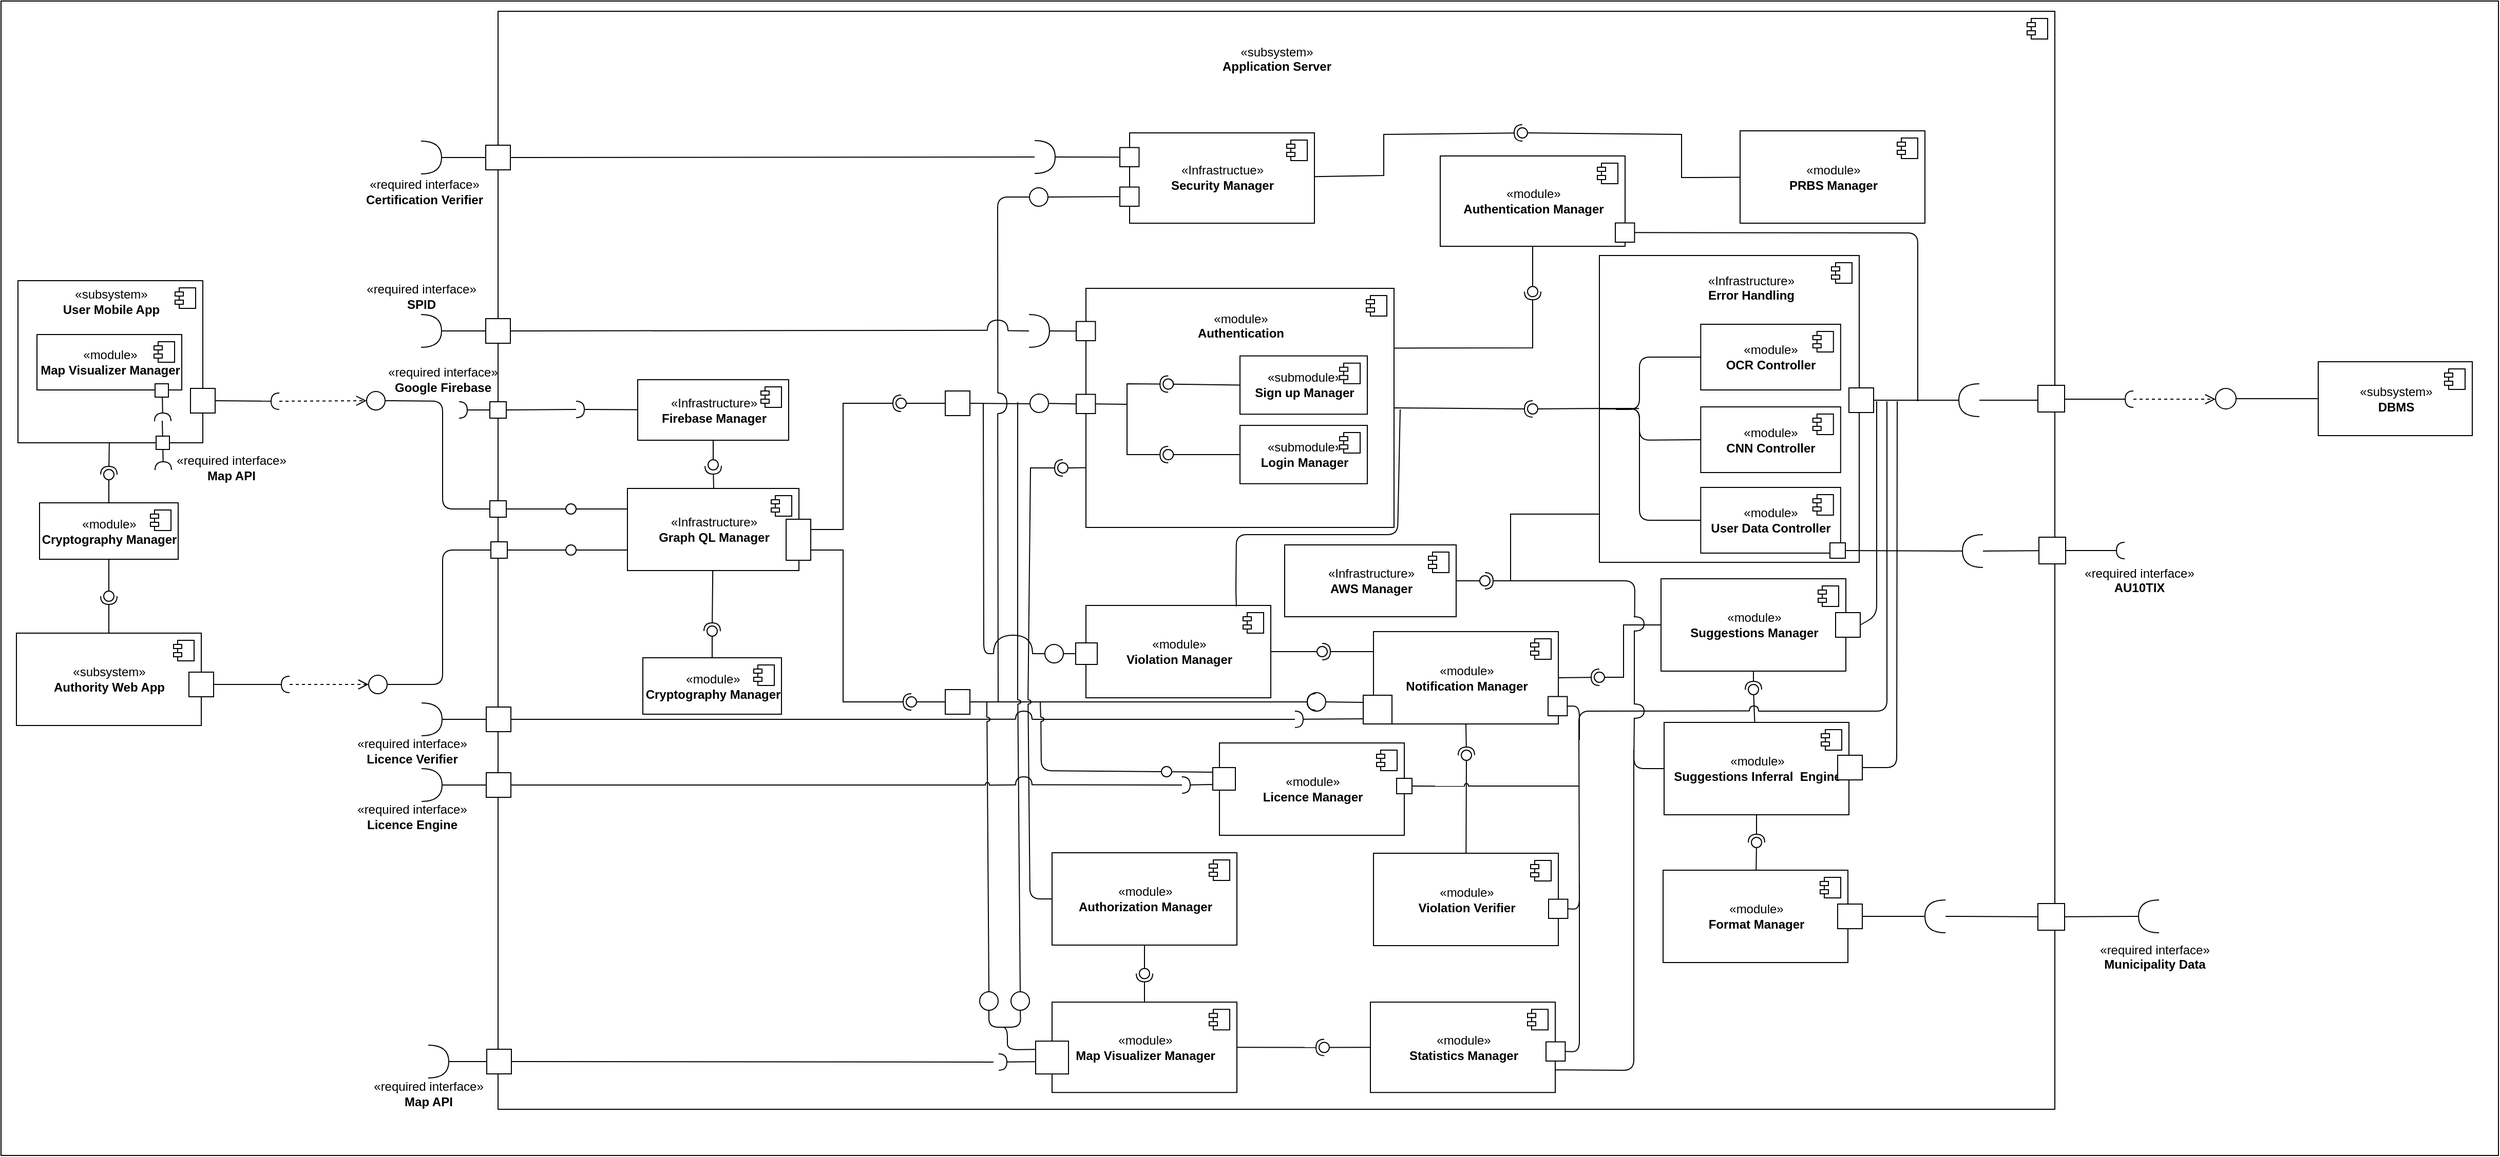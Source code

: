 <mxfile version="12.3.7" type="device" pages="1"><diagram name="Page-1" id="5f0bae14-7c28-e335-631c-24af17079c00"><mxGraphModel dx="2423" dy="-947" grid="1" gridSize="10" guides="1" tooltips="1" connect="1" arrows="1" fold="1" page="1" pageScale="1" pageWidth="1100" pageHeight="850" background="#ffffff" math="0" shadow="0"><root><mxCell id="0"/><mxCell id="1" parent="0"/><mxCell id="BNI4dnyCkLqJJTf4XU7P-861" value="" style="rounded=0;whiteSpace=wrap;html=1;" parent="1" vertex="1"><mxGeometry x="-670" y="1780" width="2432" height="1125" as="geometry"/></mxCell><mxCell id="BNI4dnyCkLqJJTf4XU7P-834" value="" style="html=1;" parent="1" vertex="1"><mxGeometry x="-186" y="1790" width="1516" height="1070" as="geometry"/></mxCell><mxCell id="BNI4dnyCkLqJJTf4XU7P-835" value="" style="shape=component;jettyWidth=8;jettyHeight=4;" parent="BNI4dnyCkLqJJTf4XU7P-834" vertex="1"><mxGeometry x="1" width="20" height="20" relative="1" as="geometry"><mxPoint x="-27" y="7" as="offset"/></mxGeometry></mxCell><mxCell id="BNI4dnyCkLqJJTf4XU7P-580" value="&lt;span&gt;«subsystem»&lt;br&gt;&lt;/span&gt;&lt;b&gt;Application Server&lt;/b&gt;" style="text;html=1;resizable=0;points=[];autosize=1;align=center;verticalAlign=top;spacingTop=-4;" parent="BNI4dnyCkLqJJTf4XU7P-834" vertex="1"><mxGeometry x="703" y="30" width="110" height="30" as="geometry"/></mxCell><mxCell id="BNI4dnyCkLqJJTf4XU7P-576" value="" style="ellipse;whiteSpace=wrap;html=1;fontFamily=Helvetica;fontSize=12;fontColor=#000000;align=center;strokeColor=#000000;fillColor=#ffffff;points=[];aspect=fixed;resizable=0;" parent="BNI4dnyCkLqJJTf4XU7P-834" vertex="1"><mxGeometry x="938" y="720" width="10" height="10" as="geometry"/></mxCell><mxCell id="BNI4dnyCkLqJJTf4XU7P-697" value="" style="ellipse;whiteSpace=wrap;html=1;aspect=fixed;" parent="BNI4dnyCkLqJJTf4XU7P-834" vertex="1"><mxGeometry x="788" y="664" width="18" height="18" as="geometry"/></mxCell><mxCell id="BNI4dnyCkLqJJTf4XU7P-655" value="" style="ellipse;whiteSpace=wrap;html=1;fontFamily=Helvetica;fontSize=12;fontColor=#000000;align=center;strokeColor=#000000;fillColor=#ffffff;points=[];aspect=fixed;resizable=0;" parent="BNI4dnyCkLqJJTf4XU7P-834" vertex="1"><mxGeometry x="797.5" y="619" width="10" height="10" as="geometry"/></mxCell><mxCell id="BNI4dnyCkLqJJTf4XU7P-851" value="«Infrastructure»&lt;br&gt;&lt;b&gt;AWS Manager&lt;/b&gt;" style="html=1;" parent="BNI4dnyCkLqJJTf4XU7P-834" vertex="1"><mxGeometry x="766" y="520" width="167" height="70" as="geometry"/></mxCell><mxCell id="BNI4dnyCkLqJJTf4XU7P-852" value="" style="shape=component;jettyWidth=8;jettyHeight=4;" parent="BNI4dnyCkLqJJTf4XU7P-851" vertex="1"><mxGeometry x="1" width="20" height="20" relative="1" as="geometry"><mxPoint x="-27" y="7" as="offset"/></mxGeometry></mxCell><mxCell id="BNI4dnyCkLqJJTf4XU7P-853" value="" style="rounded=0;orthogonalLoop=1;jettySize=auto;html=1;endArrow=none;endFill=0;exitX=1;exitY=0.5;exitDx=0;exitDy=0;" parent="BNI4dnyCkLqJJTf4XU7P-834" source="BNI4dnyCkLqJJTf4XU7P-851" target="BNI4dnyCkLqJJTf4XU7P-855" edge="1"><mxGeometry relative="1" as="geometry"><mxPoint x="948" y="522" as="sourcePoint"/></mxGeometry></mxCell><mxCell id="BNI4dnyCkLqJJTf4XU7P-855" value="" style="ellipse;whiteSpace=wrap;html=1;fontFamily=Helvetica;fontSize=12;fontColor=#000000;align=center;strokeColor=#000000;fillColor=#ffffff;points=[];aspect=fixed;resizable=0;" parent="BNI4dnyCkLqJJTf4XU7P-834" vertex="1"><mxGeometry x="956" y="550" width="10" height="10" as="geometry"/></mxCell><mxCell id="BNI4dnyCkLqJJTf4XU7P-856" value="«Infrastructure»&lt;br&gt;&lt;b&gt;Firebase Manager&lt;/b&gt;" style="html=1;" parent="BNI4dnyCkLqJJTf4XU7P-834" vertex="1"><mxGeometry x="136" y="359" width="147" height="59" as="geometry"/></mxCell><mxCell id="BNI4dnyCkLqJJTf4XU7P-857" value="" style="shape=component;jettyWidth=8;jettyHeight=4;" parent="BNI4dnyCkLqJJTf4XU7P-856" vertex="1"><mxGeometry x="1" width="20" height="20" relative="1" as="geometry"><mxPoint x="-27" y="7" as="offset"/></mxGeometry></mxCell><mxCell id="BNI4dnyCkLqJJTf4XU7P-858" value="" style="rounded=0;orthogonalLoop=1;jettySize=auto;html=1;endArrow=none;endFill=0;" parent="BNI4dnyCkLqJJTf4XU7P-834" source="BNI4dnyCkLqJJTf4XU7P-856" target="BNI4dnyCkLqJJTf4XU7P-860" edge="1"><mxGeometry relative="1" as="geometry"><mxPoint x="-525" y="246" as="sourcePoint"/></mxGeometry></mxCell><mxCell id="BNI4dnyCkLqJJTf4XU7P-860" value="" style="ellipse;whiteSpace=wrap;html=1;fontFamily=Helvetica;fontSize=12;fontColor=#000000;align=center;strokeColor=#000000;fillColor=#ffffff;points=[];aspect=fixed;resizable=0;" parent="BNI4dnyCkLqJJTf4XU7P-834" vertex="1"><mxGeometry x="204.5" y="437" width="10" height="10" as="geometry"/></mxCell><mxCell id="Q9dtcfLaZ9WoyXFkhOoi-2" value="" style="rounded=0;orthogonalLoop=1;jettySize=auto;html=1;endArrow=halfCircle;endFill=0;endSize=6;strokeWidth=1;" parent="BNI4dnyCkLqJJTf4XU7P-834" source="BNI4dnyCkLqJJTf4XU7P-856" edge="1"><mxGeometry relative="1" as="geometry"><mxPoint x="136" y="388.674" as="sourcePoint"/><mxPoint x="76" y="388" as="targetPoint"/></mxGeometry></mxCell><mxCell id="Q9dtcfLaZ9WoyXFkhOoi-9" value="" style="endArrow=none;html=1;entryX=0.081;entryY=0.01;entryDx=0;entryDy=0;entryPerimeter=0;" parent="BNI4dnyCkLqJJTf4XU7P-834" target="Q9dtcfLaZ9WoyXFkhOoi-10" edge="1"><mxGeometry width="50" height="50" relative="1" as="geometry"><mxPoint x="985" y="555" as="sourcePoint"/><mxPoint x="1096" y="600" as="targetPoint"/><Array as="points"><mxPoint x="1107" y="555"/></Array></mxGeometry></mxCell><mxCell id="Q9dtcfLaZ9WoyXFkhOoi-10" value="" style="shape=requiredInterface;html=1;verticalLabelPosition=bottom;" parent="BNI4dnyCkLqJJTf4XU7P-834" vertex="1"><mxGeometry x="1106" y="590" width="10" height="14" as="geometry"/></mxCell><mxCell id="Q9dtcfLaZ9WoyXFkhOoi-11" value="" style="shape=requiredInterface;html=1;verticalLabelPosition=bottom;" parent="BNI4dnyCkLqJJTf4XU7P-834" vertex="1"><mxGeometry x="1106" y="675" width="10" height="14" as="geometry"/></mxCell><mxCell id="Q9dtcfLaZ9WoyXFkhOoi-12" value="" style="endArrow=none;html=1;entryX=0.052;entryY=0.988;entryDx=0;entryDy=0;entryPerimeter=0;exitX=0.052;exitY=-0.025;exitDx=0;exitDy=0;exitPerimeter=0;" parent="BNI4dnyCkLqJJTf4XU7P-834" source="Q9dtcfLaZ9WoyXFkhOoi-11" edge="1"><mxGeometry width="50" height="50" relative="1" as="geometry"><mxPoint x="1106.35" y="675.77" as="sourcePoint"/><mxPoint x="1106.52" y="603.832" as="targetPoint"/></mxGeometry></mxCell><mxCell id="Q9dtcfLaZ9WoyXFkhOoi-14" value="" style="endArrow=none;html=1;exitX=1;exitY=0.75;exitDx=0;exitDy=0;" parent="BNI4dnyCkLqJJTf4XU7P-834" source="BNI4dnyCkLqJJTf4XU7P-558" edge="1"><mxGeometry width="50" height="50" relative="1" as="geometry"><mxPoint x="1076" y="860" as="sourcePoint"/><mxPoint x="1106" y="720" as="targetPoint"/><Array as="points"><mxPoint x="1106" y="1032"/></Array></mxGeometry></mxCell><mxCell id="zXfAh-La83LwG1RxKdnv-6" value="" style="shape=requiredInterface;html=1;verticalLabelPosition=bottom;rotation=-180;" vertex="1" parent="BNI4dnyCkLqJJTf4XU7P-834"><mxGeometry x="1426" y="510" width="20" height="32" as="geometry"/></mxCell><mxCell id="BNI4dnyCkLqJJTf4XU7P-550" value="" style="rounded=0;orthogonalLoop=1;jettySize=auto;html=1;endArrow=halfCircle;endFill=0;endSize=6;strokeWidth=1;" parent="1" edge="1"><mxGeometry relative="1" as="geometry"><mxPoint x="1323" y="2168" as="sourcePoint"/><mxPoint x="1406.5" y="2168" as="targetPoint"/></mxGeometry></mxCell><mxCell id="BNI4dnyCkLqJJTf4XU7P-551" value="«module»&lt;br&gt;&lt;b&gt;Authentication Manager&lt;/b&gt;" style="html=1;" parent="1" vertex="1"><mxGeometry x="731.5" y="1930.978" width="180" height="88.043" as="geometry"/></mxCell><mxCell id="BNI4dnyCkLqJJTf4XU7P-552" value="" style="shape=component;jettyWidth=8;jettyHeight=4;" parent="BNI4dnyCkLqJJTf4XU7P-551" vertex="1"><mxGeometry x="1" width="20" height="20" relative="1" as="geometry"><mxPoint x="-27" y="7" as="offset"/></mxGeometry></mxCell><mxCell id="BNI4dnyCkLqJJTf4XU7P-553" value="" style="rounded=0;orthogonalLoop=1;jettySize=auto;html=1;endArrow=none;endFill=0;exitX=0.5;exitY=1;exitDx=0;exitDy=0;" parent="1" source="BNI4dnyCkLqJJTf4XU7P-551" target="BNI4dnyCkLqJJTf4XU7P-554" edge="1"><mxGeometry relative="1" as="geometry"><mxPoint x="187.5" y="2337.663" as="sourcePoint"/></mxGeometry></mxCell><mxCell id="BNI4dnyCkLqJJTf4XU7P-554" value="" style="ellipse;whiteSpace=wrap;html=1;fontFamily=Helvetica;fontSize=12;fontColor=#000000;align=center;strokeColor=#000000;fillColor=#ffffff;points=[];aspect=fixed;resizable=0;" parent="1" vertex="1"><mxGeometry x="816.5" y="2058.152" width="10" height="10" as="geometry"/></mxCell><mxCell id="BNI4dnyCkLqJJTf4XU7P-555" value="«Infrastructue»&lt;br&gt;&lt;b&gt;Security Manager&lt;/b&gt;" style="html=1;" parent="1" vertex="1"><mxGeometry x="429" y="1908.478" width="180" height="88.043" as="geometry"/></mxCell><mxCell id="BNI4dnyCkLqJJTf4XU7P-556" value="" style="shape=component;jettyWidth=8;jettyHeight=4;" parent="BNI4dnyCkLqJJTf4XU7P-555" vertex="1"><mxGeometry x="1" width="20" height="20" relative="1" as="geometry"><mxPoint x="-27" y="7" as="offset"/></mxGeometry></mxCell><mxCell id="BNI4dnyCkLqJJTf4XU7P-557" value="" style="whiteSpace=wrap;html=1;aspect=fixed;" parent="BNI4dnyCkLqJJTf4XU7P-555" vertex="1"><mxGeometry x="-9.5" y="14.304" width="18.717" height="18.717" as="geometry"/></mxCell><mxCell id="BNI4dnyCkLqJJTf4XU7P-558" value="«module»&lt;br&gt;&lt;b&gt;Statistics Manager&lt;/b&gt;" style="html=1;" parent="1" vertex="1"><mxGeometry x="663.5" y="2755.587" width="180" height="88.043" as="geometry"/></mxCell><mxCell id="BNI4dnyCkLqJJTf4XU7P-559" value="" style="shape=component;jettyWidth=8;jettyHeight=4;" parent="BNI4dnyCkLqJJTf4XU7P-558" vertex="1"><mxGeometry x="1" width="20" height="20" relative="1" as="geometry"><mxPoint x="-27" y="7" as="offset"/></mxGeometry></mxCell><mxCell id="BNI4dnyCkLqJJTf4XU7P-560" value="«module»&lt;br&gt;&lt;b&gt;Map Visualizer Manager&lt;/b&gt;" style="html=1;" parent="1" vertex="1"><mxGeometry x="353.5" y="2755.587" width="180" height="88.043" as="geometry"/></mxCell><mxCell id="BNI4dnyCkLqJJTf4XU7P-561" value="" style="shape=component;jettyWidth=8;jettyHeight=4;" parent="BNI4dnyCkLqJJTf4XU7P-560" vertex="1"><mxGeometry x="1" width="20" height="20" relative="1" as="geometry"><mxPoint x="-27" y="7" as="offset"/></mxGeometry></mxCell><mxCell id="BNI4dnyCkLqJJTf4XU7P-562" value="" style="whiteSpace=wrap;html=1;aspect=fixed;" parent="BNI4dnyCkLqJJTf4XU7P-560" vertex="1"><mxGeometry x="-16" y="38" width="32" height="32" as="geometry"/></mxCell><mxCell id="BNI4dnyCkLqJJTf4XU7P-563" value="" style="rounded=0;orthogonalLoop=1;jettySize=auto;html=1;endArrow=halfCircle;endFill=0;entryX=0.5;entryY=0.5;entryDx=0;entryDy=0;endSize=6;strokeWidth=1;exitX=0.5;exitY=0;exitDx=0;exitDy=0;" parent="1" source="BNI4dnyCkLqJJTf4XU7P-560" target="BNI4dnyCkLqJJTf4XU7P-564" edge="1"><mxGeometry relative="1" as="geometry"><mxPoint x="-152.5" y="3000.37" as="sourcePoint"/></mxGeometry></mxCell><mxCell id="BNI4dnyCkLqJJTf4XU7P-564" value="" style="ellipse;whiteSpace=wrap;html=1;fontFamily=Helvetica;fontSize=12;fontColor=#000000;align=center;strokeColor=#000000;fillColor=#ffffff;points=[];aspect=fixed;resizable=0;" parent="1" vertex="1"><mxGeometry x="438.5" y="2722.696" width="10" height="10" as="geometry"/></mxCell><mxCell id="BNI4dnyCkLqJJTf4XU7P-565" value="" style="rounded=0;orthogonalLoop=1;jettySize=auto;html=1;endArrow=none;endFill=0;exitX=0;exitY=0.5;exitDx=0;exitDy=0;" parent="1" source="BNI4dnyCkLqJJTf4XU7P-558" target="BNI4dnyCkLqJJTf4XU7P-567" edge="1"><mxGeometry relative="1" as="geometry"><mxPoint x="277.5" y="2879.065" as="sourcePoint"/></mxGeometry></mxCell><mxCell id="BNI4dnyCkLqJJTf4XU7P-566" value="" style="rounded=0;orthogonalLoop=1;jettySize=auto;html=1;endArrow=halfCircle;endFill=0;entryX=0.5;entryY=0.5;entryDx=0;entryDy=0;endSize=6;strokeWidth=1;exitX=1;exitY=0.5;exitDx=0;exitDy=0;" parent="1" source="BNI4dnyCkLqJJTf4XU7P-560" target="BNI4dnyCkLqJJTf4XU7P-567" edge="1"><mxGeometry relative="1" as="geometry"><mxPoint x="357.5" y="2722.543" as="sourcePoint"/></mxGeometry></mxCell><mxCell id="BNI4dnyCkLqJJTf4XU7P-567" value="" style="ellipse;whiteSpace=wrap;html=1;fontFamily=Helvetica;fontSize=12;fontColor=#000000;align=center;strokeColor=#000000;fillColor=#ffffff;points=[];aspect=fixed;resizable=0;" parent="1" vertex="1"><mxGeometry x="613.5" y="2794.717" width="10" height="10" as="geometry"/></mxCell><mxCell id="BNI4dnyCkLqJJTf4XU7P-568" value="«module»&lt;br&gt;&lt;b&gt;Violation Verifier&lt;/b&gt;" style="html=1;" parent="1" vertex="1"><mxGeometry x="666.5" y="2610.5" width="180" height="90" as="geometry"/></mxCell><mxCell id="BNI4dnyCkLqJJTf4XU7P-569" value="" style="shape=component;jettyWidth=8;jettyHeight=4;" parent="BNI4dnyCkLqJJTf4XU7P-568" vertex="1"><mxGeometry x="1" width="20" height="20" relative="1" as="geometry"><mxPoint x="-27" y="7" as="offset"/></mxGeometry></mxCell><mxCell id="BNI4dnyCkLqJJTf4XU7P-570" value="«module»&lt;br&gt;&lt;b&gt;Suggestions Manager&lt;/b&gt;" style="html=1;" parent="1" vertex="1"><mxGeometry x="946.5" y="2343" width="180" height="90" as="geometry"/></mxCell><mxCell id="BNI4dnyCkLqJJTf4XU7P-571" value="" style="shape=component;jettyWidth=8;jettyHeight=4;" parent="BNI4dnyCkLqJJTf4XU7P-570" vertex="1"><mxGeometry x="1" width="20" height="20" relative="1" as="geometry"><mxPoint x="-27" y="7" as="offset"/></mxGeometry></mxCell><mxCell id="BNI4dnyCkLqJJTf4XU7P-572" value="" style="rounded=0;orthogonalLoop=1;jettySize=auto;html=1;endArrow=none;endFill=0;exitX=0;exitY=0.5;exitDx=0;exitDy=0;" parent="1" source="BNI4dnyCkLqJJTf4XU7P-570" target="BNI4dnyCkLqJJTf4XU7P-573" edge="1"><mxGeometry relative="1" as="geometry"><mxPoint x="786.5" y="2622.5" as="sourcePoint"/><Array as="points"><mxPoint x="910" y="2388"/><mxPoint x="910" y="2439"/></Array></mxGeometry></mxCell><mxCell id="BNI4dnyCkLqJJTf4XU7P-573" value="" style="ellipse;whiteSpace=wrap;html=1;fontFamily=Helvetica;fontSize=12;fontColor=#000000;align=center;strokeColor=#000000;fillColor=#ffffff;points=[];aspect=fixed;resizable=0;" parent="1" vertex="1"><mxGeometry x="881.5" y="2434" width="10" height="10" as="geometry"/></mxCell><mxCell id="BNI4dnyCkLqJJTf4XU7P-574" value="" style="whiteSpace=wrap;html=1;aspect=fixed;" parent="1" vertex="1"><mxGeometry x="1116.5" y="2376" width="24" height="24" as="geometry"/></mxCell><mxCell id="BNI4dnyCkLqJJTf4XU7P-575" value="" style="endArrow=none;html=1;exitX=1;exitY=0.5;exitDx=0;exitDy=0;" parent="1" source="BNI4dnyCkLqJJTf4XU7P-574" edge="1"><mxGeometry width="50" height="50" relative="1" as="geometry"><mxPoint x="920.5" y="2426" as="sourcePoint"/><mxPoint x="1156.5" y="2170" as="targetPoint"/><Array as="points"><mxPoint x="1156.5" y="2379"/></Array></mxGeometry></mxCell><mxCell id="BNI4dnyCkLqJJTf4XU7P-577" value="" style="rounded=0;orthogonalLoop=1;jettySize=auto;html=1;endArrow=none;endFill=0;" parent="1" source="BNI4dnyCkLqJJTf4XU7P-568" target="BNI4dnyCkLqJJTf4XU7P-576" edge="1"><mxGeometry relative="1" as="geometry"><mxPoint x="-289.5" y="2423" as="sourcePoint"/></mxGeometry></mxCell><mxCell id="BNI4dnyCkLqJJTf4XU7P-578" value="«module»&lt;br&gt;&lt;b&gt;PRBS Manager&lt;/b&gt;" style="html=1;" parent="1" vertex="1"><mxGeometry x="1023.5" y="1906.5" width="180" height="90" as="geometry"/></mxCell><mxCell id="BNI4dnyCkLqJJTf4XU7P-579" value="" style="shape=component;jettyWidth=8;jettyHeight=4;" parent="BNI4dnyCkLqJJTf4XU7P-578" vertex="1"><mxGeometry x="1" width="20" height="20" relative="1" as="geometry"><mxPoint x="-27" y="7" as="offset"/></mxGeometry></mxCell><mxCell id="BNI4dnyCkLqJJTf4XU7P-581" value="«module»&lt;br&gt;&lt;b&gt;Format Manager&lt;/b&gt;" style="html=1;" parent="1" vertex="1"><mxGeometry x="948.5" y="2627" width="180" height="90" as="geometry"/></mxCell><mxCell id="BNI4dnyCkLqJJTf4XU7P-582" value="" style="shape=component;jettyWidth=8;jettyHeight=4;" parent="BNI4dnyCkLqJJTf4XU7P-581" vertex="1"><mxGeometry x="1" width="20" height="20" relative="1" as="geometry"><mxPoint x="-27" y="7" as="offset"/></mxGeometry></mxCell><mxCell id="BNI4dnyCkLqJJTf4XU7P-583" value="" style="shape=requiredInterface;html=1;verticalLabelPosition=bottom;rotation=-180;" parent="1" vertex="1"><mxGeometry x="1411.5" y="2656" width="20" height="32" as="geometry"/></mxCell><mxCell id="BNI4dnyCkLqJJTf4XU7P-584" value="" style="shape=requiredInterface;html=1;verticalLabelPosition=bottom;rotation=-180;" parent="1" vertex="1"><mxGeometry x="1203.5" y="2656" width="20" height="32" as="geometry"/></mxCell><mxCell id="BNI4dnyCkLqJJTf4XU7P-585" value="" style="endArrow=none;html=1;entryX=1;entryY=0.5;entryDx=0;entryDy=0;entryPerimeter=0;" parent="1" source="BNI4dnyCkLqJJTf4XU7P-604" target="BNI4dnyCkLqJJTf4XU7P-584" edge="1"><mxGeometry width="50" height="50" relative="1" as="geometry"><mxPoint x="340.5" y="3084.5" as="sourcePoint"/><mxPoint x="390.5" y="3034.5" as="targetPoint"/></mxGeometry></mxCell><mxCell id="BNI4dnyCkLqJJTf4XU7P-586" value="«module»&lt;br&gt;&lt;b&gt;Suggestions Inferral&amp;nbsp; Engine&lt;/b&gt;" style="html=1;" parent="1" vertex="1"><mxGeometry x="949.5" y="2483" width="180" height="90" as="geometry"/></mxCell><mxCell id="BNI4dnyCkLqJJTf4XU7P-587" value="" style="shape=component;jettyWidth=8;jettyHeight=4;" parent="BNI4dnyCkLqJJTf4XU7P-586" vertex="1"><mxGeometry x="1" width="20" height="20" relative="1" as="geometry"><mxPoint x="-27" y="7" as="offset"/></mxGeometry></mxCell><mxCell id="BNI4dnyCkLqJJTf4XU7P-588" value="" style="ellipse;whiteSpace=wrap;html=1;fontFamily=Helvetica;fontSize=12;fontColor=#000000;align=center;strokeColor=#000000;fillColor=#ffffff;points=[];aspect=fixed;resizable=0;" parent="1" vertex="1"><mxGeometry x="1034.5" y="2595" width="10" height="10" as="geometry"/></mxCell><mxCell id="BNI4dnyCkLqJJTf4XU7P-589" value="" style="rounded=0;orthogonalLoop=1;jettySize=auto;html=1;endArrow=none;endFill=0;" parent="1" source="BNI4dnyCkLqJJTf4XU7P-581" target="BNI4dnyCkLqJJTf4XU7P-588" edge="1"><mxGeometry relative="1" as="geometry"><mxPoint x="-349.5" y="2443.5" as="sourcePoint"/></mxGeometry></mxCell><mxCell id="BNI4dnyCkLqJJTf4XU7P-590" value="" style="rounded=0;orthogonalLoop=1;jettySize=auto;html=1;endArrow=halfCircle;endFill=0;entryX=0.5;entryY=0.5;entryDx=0;entryDy=0;endSize=6;strokeWidth=1;" parent="1" source="BNI4dnyCkLqJJTf4XU7P-586" target="BNI4dnyCkLqJJTf4XU7P-588" edge="1"><mxGeometry relative="1" as="geometry"><mxPoint x="-309.5" y="2443.5" as="sourcePoint"/></mxGeometry></mxCell><mxCell id="BNI4dnyCkLqJJTf4XU7P-591" value="" style="whiteSpace=wrap;html=1;aspect=fixed;" parent="1" vertex="1"><mxGeometry x="419.5" y="1961.283" width="18.717" height="18.717" as="geometry"/></mxCell><mxCell id="BNI4dnyCkLqJJTf4XU7P-592" value="" style="shape=requiredInterface;html=1;verticalLabelPosition=bottom;" parent="1" vertex="1"><mxGeometry x="300.5" y="2162" width="9" height="20" as="geometry"/></mxCell><mxCell id="BNI4dnyCkLqJJTf4XU7P-593" value="" style="ellipse;whiteSpace=wrap;html=1;aspect=fixed;" parent="1" vertex="1"><mxGeometry x="283" y="2745.5" width="18" height="18" as="geometry"/></mxCell><mxCell id="BNI4dnyCkLqJJTf4XU7P-594" value="" style="ellipse;whiteSpace=wrap;html=1;aspect=fixed;" parent="1" vertex="1"><mxGeometry x="313.5" y="2745.5" width="18" height="18" as="geometry"/></mxCell><mxCell id="BNI4dnyCkLqJJTf4XU7P-596" value="" style="shape=requiredInterface;html=1;verticalLabelPosition=bottom;rotation=0;" parent="1" vertex="1"><mxGeometry x="320" y="2461" width="3" height="4" as="geometry"/></mxCell><mxCell id="BNI4dnyCkLqJJTf4XU7P-597" value="" style="endArrow=none;html=1;exitX=0.5;exitY=0;exitDx=0;exitDy=0;entryX=0.055;entryY=1.002;entryDx=0;entryDy=0;entryPerimeter=0;" parent="1" source="BNI4dnyCkLqJJTf4XU7P-594" target="BNI4dnyCkLqJJTf4XU7P-596" edge="1"><mxGeometry width="50" height="50" relative="1" as="geometry"><mxPoint x="-269.5" y="2730" as="sourcePoint"/><mxPoint x="-219.5" y="2680" as="targetPoint"/></mxGeometry></mxCell><mxCell id="BNI4dnyCkLqJJTf4XU7P-598" value="" style="whiteSpace=wrap;html=1;aspect=fixed;" parent="1" vertex="1"><mxGeometry x="902" y="1996.283" width="18.717" height="18.717" as="geometry"/></mxCell><mxCell id="BNI4dnyCkLqJJTf4XU7P-599" value="" style="shape=requiredInterface;html=1;verticalLabelPosition=bottom;rotation=-180;" parent="1" vertex="1"><mxGeometry x="1236.5" y="2153" width="20" height="32" as="geometry"/></mxCell><mxCell id="BNI4dnyCkLqJJTf4XU7P-600" value="" style="endArrow=none;html=1;exitX=0;exitY=0.5;exitDx=0;exitDy=0;exitPerimeter=0;" parent="1" source="BNI4dnyCkLqJJTf4XU7P-599" edge="1"><mxGeometry width="50" height="50" relative="1" as="geometry"><mxPoint x="960.5" y="2290" as="sourcePoint"/><mxPoint x="1326.5" y="2169.0" as="targetPoint"/></mxGeometry></mxCell><mxCell id="BNI4dnyCkLqJJTf4XU7P-601" value="" style="whiteSpace=wrap;html=1;aspect=fixed;" parent="1" vertex="1"><mxGeometry x="1118.5" y="2515" width="24" height="24" as="geometry"/></mxCell><mxCell id="BNI4dnyCkLqJJTf4XU7P-602" value="" style="endArrow=none;html=1;exitX=1;exitY=0.5;exitDx=0;exitDy=0;" parent="1" source="BNI4dnyCkLqJJTf4XU7P-601" edge="1"><mxGeometry width="50" height="50" relative="1" as="geometry"><mxPoint x="515.5" y="2639.5" as="sourcePoint"/><mxPoint x="1176.5" y="2170" as="targetPoint"/><Array as="points"><mxPoint x="1176" y="2527"/></Array></mxGeometry></mxCell><mxCell id="BNI4dnyCkLqJJTf4XU7P-603" value="" style="endArrow=none;html=1;entryX=1;entryY=0.5;entryDx=0;entryDy=0;entryPerimeter=0;" parent="1" source="BNI4dnyCkLqJJTf4XU7P-581" target="BNI4dnyCkLqJJTf4XU7P-604" edge="1"><mxGeometry width="50" height="50" relative="1" as="geometry"><mxPoint x="1127.5" y="2702" as="sourcePoint"/><mxPoint x="1204.5" y="2702" as="targetPoint"/></mxGeometry></mxCell><mxCell id="BNI4dnyCkLqJJTf4XU7P-604" value="" style="whiteSpace=wrap;html=1;aspect=fixed;" parent="1" vertex="1"><mxGeometry x="1118.5" y="2660" width="24" height="24" as="geometry"/></mxCell><mxCell id="BNI4dnyCkLqJJTf4XU7P-605" value="" style="shape=requiredInterface;html=1;verticalLabelPosition=bottom;rotation=0;" parent="1" vertex="1"><mxGeometry x="336.5" y="1916" width="20" height="32" as="geometry"/></mxCell><mxCell id="BNI4dnyCkLqJJTf4XU7P-606" value="" style="endArrow=none;html=1;entryX=0;entryY=0.5;entryDx=0;entryDy=0;exitX=1;exitY=0.5;exitDx=0;exitDy=0;exitPerimeter=0;" parent="1" source="BNI4dnyCkLqJJTf4XU7P-605" target="BNI4dnyCkLqJJTf4XU7P-557" edge="1"><mxGeometry width="50" height="50" relative="1" as="geometry"><mxPoint x="-379.5" y="2050" as="sourcePoint"/><mxPoint x="-329.5" y="2000" as="targetPoint"/></mxGeometry></mxCell><mxCell id="BNI4dnyCkLqJJTf4XU7P-607" value="«module»&lt;br&gt;&lt;b&gt;Violation Manager&lt;/b&gt;" style="html=1;" parent="1" vertex="1"><mxGeometry x="386.5" y="2369" width="180" height="90" as="geometry"/></mxCell><mxCell id="BNI4dnyCkLqJJTf4XU7P-608" value="" style="shape=component;jettyWidth=8;jettyHeight=4;" parent="BNI4dnyCkLqJJTf4XU7P-607" vertex="1"><mxGeometry x="1" width="20" height="20" relative="1" as="geometry"><mxPoint x="-27" y="7" as="offset"/></mxGeometry></mxCell><mxCell id="BNI4dnyCkLqJJTf4XU7P-609" value="" style="whiteSpace=wrap;html=1;aspect=fixed;" parent="BNI4dnyCkLqJJTf4XU7P-607" vertex="1"><mxGeometry x="-10" y="36.5" width="21" height="21" as="geometry"/></mxCell><mxCell id="BNI4dnyCkLqJJTf4XU7P-610" value="" style="ellipse;whiteSpace=wrap;html=1;aspect=fixed;" parent="1" vertex="1"><mxGeometry x="331.5" y="1962" width="18" height="18" as="geometry"/></mxCell><mxCell id="BNI4dnyCkLqJJTf4XU7P-611" value="" style="rounded=0;orthogonalLoop=1;jettySize=auto;html=1;endArrow=none;endFill=0;exitX=0;exitY=0.5;exitDx=0;exitDy=0;entryX=1;entryY=0.5;entryDx=0;entryDy=0;" parent="1" source="BNI4dnyCkLqJJTf4XU7P-591" target="BNI4dnyCkLqJJTf4XU7P-610" edge="1"><mxGeometry relative="1" as="geometry"><mxPoint x="-237" y="2185.5" as="sourcePoint"/><mxPoint x="-31.5" y="2070.5" as="targetPoint"/></mxGeometry></mxCell><mxCell id="BNI4dnyCkLqJJTf4XU7P-612" value="" style="endArrow=none;html=1;entryX=0;entryY=0.5;entryDx=0;entryDy=0;exitX=0.023;exitY=0.008;exitDx=0;exitDy=0;exitPerimeter=0;" parent="1" source="BNI4dnyCkLqJJTf4XU7P-592" target="BNI4dnyCkLqJJTf4XU7P-610" edge="1"><mxGeometry width="50" height="50" relative="1" as="geometry"><mxPoint x="-289.5" y="2190" as="sourcePoint"/><mxPoint x="-239.5" y="2130" as="targetPoint"/><Array as="points"><mxPoint x="300.5" y="1971"/></Array></mxGeometry></mxCell><mxCell id="BNI4dnyCkLqJJTf4XU7P-613" value="" style="ellipse;whiteSpace=wrap;html=1;aspect=fixed;" parent="1" vertex="1"><mxGeometry x="346.5" y="2407" width="18" height="18" as="geometry"/></mxCell><mxCell id="BNI4dnyCkLqJJTf4XU7P-614" value="" style="endArrow=none;html=1;entryX=0;entryY=0.5;entryDx=0;entryDy=0;" parent="1" source="BNI4dnyCkLqJJTf4XU7P-613" target="BNI4dnyCkLqJJTf4XU7P-609" edge="1"><mxGeometry width="50" height="50" relative="1" as="geometry"><mxPoint x="-39.5" y="2516" as="sourcePoint"/><mxPoint x="-179.5" y="2445" as="targetPoint"/></mxGeometry></mxCell><mxCell id="BNI4dnyCkLqJJTf4XU7P-615" value="" style="shape=requiredInterface;html=1;verticalLabelPosition=bottom;rotation=-90;" parent="1" vertex="1"><mxGeometry x="306.5" y="2388" width="18" height="38" as="geometry"/></mxCell><mxCell id="BNI4dnyCkLqJJTf4XU7P-616" value="" style="endArrow=none;html=1;entryX=0;entryY=0.5;entryDx=0;entryDy=0;exitX=-0.002;exitY=0.988;exitDx=0;exitDy=0;exitPerimeter=0;" parent="1" source="BNI4dnyCkLqJJTf4XU7P-615" target="BNI4dnyCkLqJJTf4XU7P-613" edge="1"><mxGeometry width="50" height="50" relative="1" as="geometry"><mxPoint x="-69.5" y="2516" as="sourcePoint"/><mxPoint x="-169.5" y="2395" as="targetPoint"/></mxGeometry></mxCell><mxCell id="BNI4dnyCkLqJJTf4XU7P-617" value="" style="whiteSpace=wrap;html=1;aspect=fixed;" parent="1" vertex="1"><mxGeometry x="837" y="2655.283" width="18.717" height="18.717" as="geometry"/></mxCell><mxCell id="BNI4dnyCkLqJJTf4XU7P-618" value="" style="shape=requiredInterface;html=1;verticalLabelPosition=bottom;rotation=-90;" parent="1" vertex="1"><mxGeometry x="1034.5" y="2465" width="5" height="9" as="geometry"/></mxCell><mxCell id="BNI4dnyCkLqJJTf4XU7P-619" value="" style="endArrow=none;html=1;exitX=1;exitY=0.5;exitDx=0;exitDy=0;entryX=0.039;entryY=0.011;entryDx=0;entryDy=0;entryPerimeter=0;" parent="1" source="BNI4dnyCkLqJJTf4XU7P-617" target="BNI4dnyCkLqJJTf4XU7P-618" edge="1"><mxGeometry width="50" height="50" relative="1" as="geometry"><mxPoint x="480.5" y="2580" as="sourcePoint"/><mxPoint x="530.5" y="2530" as="targetPoint"/><Array as="points"><mxPoint x="867" y="2665"/><mxPoint x="866.5" y="2472"/></Array></mxGeometry></mxCell><mxCell id="BNI4dnyCkLqJJTf4XU7P-620" value="" style="endArrow=none;html=1;exitX=0.011;exitY=0.988;exitDx=0;exitDy=0;exitPerimeter=0;" parent="1" source="BNI4dnyCkLqJJTf4XU7P-618" edge="1"><mxGeometry width="50" height="50" relative="1" as="geometry"><mxPoint x="780.5" y="2460" as="sourcePoint"/><mxPoint x="1166.5" y="2170" as="targetPoint"/><Array as="points"><mxPoint x="1166.5" y="2472"/></Array></mxGeometry></mxCell><mxCell id="BNI4dnyCkLqJJTf4XU7P-621" value="" style="whiteSpace=wrap;html=1;aspect=fixed;" parent="1" vertex="1"><mxGeometry x="834.5" y="2794.283" width="18.717" height="18.717" as="geometry"/></mxCell><mxCell id="BNI4dnyCkLqJJTf4XU7P-623" value="" style="endArrow=none;html=1;exitX=1;exitY=0.5;exitDx=0;exitDy=0;" parent="1" source="BNI4dnyCkLqJJTf4XU7P-648" edge="1"><mxGeometry width="50" height="50" relative="1" as="geometry"><mxPoint x="460.5" y="2570" as="sourcePoint"/><mxPoint x="867" y="2500" as="targetPoint"/><Array as="points"><mxPoint x="867" y="2467"/></Array></mxGeometry></mxCell><mxCell id="BNI4dnyCkLqJJTf4XU7P-624" value="" style="html=1;" parent="1" vertex="1"><mxGeometry x="386.5" y="2060" width="300" height="233" as="geometry"/></mxCell><mxCell id="BNI4dnyCkLqJJTf4XU7P-625" value="" style="shape=component;jettyWidth=8;jettyHeight=4;" parent="BNI4dnyCkLqJJTf4XU7P-624" vertex="1"><mxGeometry x="1" width="20" height="20" relative="1" as="geometry"><mxPoint x="-27" y="7" as="offset"/></mxGeometry></mxCell><mxCell id="BNI4dnyCkLqJJTf4XU7P-626" value="&lt;span&gt;«module»&lt;/span&gt;&lt;br&gt;&lt;b&gt;Authentication&lt;/b&gt;" style="text;html=1;resizable=0;points=[];autosize=1;align=center;verticalAlign=top;spacingTop=-4;" parent="BNI4dnyCkLqJJTf4XU7P-624" vertex="1"><mxGeometry x="105.196" y="20.11" width="90" height="30" as="geometry"/></mxCell><mxCell id="BNI4dnyCkLqJJTf4XU7P-627" value="«submodule»&lt;br&gt;&lt;b&gt;Sign up Manager&lt;/b&gt;" style="html=1;" parent="BNI4dnyCkLqJJTf4XU7P-624" vertex="1"><mxGeometry x="150" y="65.835" width="124" height="56.808" as="geometry"/></mxCell><mxCell id="BNI4dnyCkLqJJTf4XU7P-628" value="" style="shape=component;jettyWidth=8;jettyHeight=4;" parent="BNI4dnyCkLqJJTf4XU7P-627" vertex="1"><mxGeometry x="1" width="20" height="20" relative="1" as="geometry"><mxPoint x="-27" y="7" as="offset"/></mxGeometry></mxCell><mxCell id="BNI4dnyCkLqJJTf4XU7P-629" value="" style="ellipse;whiteSpace=wrap;html=1;fontFamily=Helvetica;fontSize=12;fontColor=#000000;align=center;strokeColor=#000000;fillColor=#ffffff;points=[];aspect=fixed;resizable=0;" parent="BNI4dnyCkLqJJTf4XU7P-624" vertex="1"><mxGeometry x="75.123" y="88.295" width="10" height="10" as="geometry"/></mxCell><mxCell id="BNI4dnyCkLqJJTf4XU7P-630" value="" style="rounded=0;orthogonalLoop=1;jettySize=auto;html=1;endArrow=none;endFill=0;exitX=0;exitY=0.5;exitDx=0;exitDy=0;" parent="BNI4dnyCkLqJJTf4XU7P-624" source="BNI4dnyCkLqJJTf4XU7P-627" target="BNI4dnyCkLqJJTf4XU7P-629" edge="1"><mxGeometry relative="1" as="geometry"><mxPoint x="-336.509" y="76.27" as="sourcePoint"/></mxGeometry></mxCell><mxCell id="BNI4dnyCkLqJJTf4XU7P-631" value="«submodule»&lt;br&gt;&lt;b&gt;Login Manager&lt;/b&gt;" style="html=1;" parent="BNI4dnyCkLqJJTf4XU7P-624" vertex="1"><mxGeometry x="150" y="133.549" width="124" height="56.808" as="geometry"/></mxCell><mxCell id="BNI4dnyCkLqJJTf4XU7P-632" value="" style="shape=component;jettyWidth=8;jettyHeight=4;" parent="BNI4dnyCkLqJJTf4XU7P-631" vertex="1"><mxGeometry x="1" width="20" height="20" relative="1" as="geometry"><mxPoint x="-27" y="7" as="offset"/></mxGeometry></mxCell><mxCell id="BNI4dnyCkLqJJTf4XU7P-633" value="" style="ellipse;whiteSpace=wrap;html=1;fontFamily=Helvetica;fontSize=12;fontColor=#000000;align=center;strokeColor=#000000;fillColor=#ffffff;points=[];aspect=fixed;resizable=0;" parent="BNI4dnyCkLqJJTf4XU7P-624" vertex="1"><mxGeometry x="75.123" y="157.008" width="10" height="10" as="geometry"/></mxCell><mxCell id="BNI4dnyCkLqJJTf4XU7P-634" value="" style="rounded=0;orthogonalLoop=1;jettySize=auto;html=1;endArrow=none;endFill=0;exitX=0;exitY=0.5;exitDx=0;exitDy=0;" parent="BNI4dnyCkLqJJTf4XU7P-624" source="BNI4dnyCkLqJJTf4XU7P-631" target="BNI4dnyCkLqJJTf4XU7P-633" edge="1"><mxGeometry relative="1" as="geometry"><mxPoint x="-722.509" y="-39.121" as="sourcePoint"/></mxGeometry></mxCell><mxCell id="BNI4dnyCkLqJJTf4XU7P-635" value="" style="html=1;" parent="1" vertex="1"><mxGeometry x="-653.5" y="2052.5" width="180" height="158" as="geometry"/></mxCell><mxCell id="BNI4dnyCkLqJJTf4XU7P-636" value="" style="shape=component;jettyWidth=8;jettyHeight=4;" parent="BNI4dnyCkLqJJTf4XU7P-635" vertex="1"><mxGeometry x="1" width="20" height="20" relative="1" as="geometry"><mxPoint x="-27" y="7" as="offset"/></mxGeometry></mxCell><mxCell id="_gD9tNMOD5IyJQyh3M8D-1" value="«subsystem»&lt;br&gt;&lt;b&gt;User Mobile App&lt;/b&gt;" style="text;html=1;align=center;verticalAlign=middle;resizable=0;points=[];;autosize=1;" parent="BNI4dnyCkLqJJTf4XU7P-635" vertex="1"><mxGeometry x="40" y="5" width="100" height="30" as="geometry"/></mxCell><mxCell id="_gD9tNMOD5IyJQyh3M8D-2" value="«module»&lt;br&gt;&lt;b&gt;Map Visualizer Manager&lt;/b&gt;" style="html=1;" parent="BNI4dnyCkLqJJTf4XU7P-635" vertex="1"><mxGeometry x="18.5" y="52.5" width="141" height="54" as="geometry"/></mxCell><mxCell id="_gD9tNMOD5IyJQyh3M8D-3" value="" style="shape=component;jettyWidth=8;jettyHeight=4;" parent="_gD9tNMOD5IyJQyh3M8D-2" vertex="1"><mxGeometry x="1" width="20" height="20" relative="1" as="geometry"><mxPoint x="-27" y="7" as="offset"/></mxGeometry></mxCell><mxCell id="_gD9tNMOD5IyJQyh3M8D-7" value="" style="rounded=0;orthogonalLoop=1;jettySize=auto;html=1;endArrow=halfCircle;endFill=0;endSize=6;strokeWidth=1;" parent="BNI4dnyCkLqJJTf4XU7P-635" edge="1"><mxGeometry relative="1" as="geometry"><mxPoint x="140.5" y="106.5" as="sourcePoint"/><mxPoint x="141" y="137" as="targetPoint"/></mxGeometry></mxCell><mxCell id="BNI4dnyCkLqJJTf4XU7P-637" value="«subsystem»&lt;br&gt;&lt;b&gt;Authority Web App&lt;/b&gt;" style="html=1;" parent="1" vertex="1"><mxGeometry x="-655" y="2396" width="180" height="90" as="geometry"/></mxCell><mxCell id="BNI4dnyCkLqJJTf4XU7P-638" value="" style="shape=component;jettyWidth=8;jettyHeight=4;" parent="BNI4dnyCkLqJJTf4XU7P-637" vertex="1"><mxGeometry x="1" width="20" height="20" relative="1" as="geometry"><mxPoint x="-27" y="7" as="offset"/></mxGeometry></mxCell><mxCell id="BNI4dnyCkLqJJTf4XU7P-639" value="«module»&lt;br&gt;&lt;b&gt;Authorization Manager&lt;/b&gt;" style="html=1;" parent="1" vertex="1"><mxGeometry x="353.5" y="2610" width="180" height="90" as="geometry"/></mxCell><mxCell id="BNI4dnyCkLqJJTf4XU7P-640" value="" style="shape=component;jettyWidth=8;jettyHeight=4;" parent="BNI4dnyCkLqJJTf4XU7P-639" vertex="1"><mxGeometry x="1" width="20" height="20" relative="1" as="geometry"><mxPoint x="-27" y="7" as="offset"/></mxGeometry></mxCell><mxCell id="BNI4dnyCkLqJJTf4XU7P-641" value="" style="whiteSpace=wrap;html=1;aspect=fixed;" parent="1" vertex="1"><mxGeometry x="377" y="2163.283" width="18.717" height="18.717" as="geometry"/></mxCell><mxCell id="BNI4dnyCkLqJJTf4XU7P-642" value="" style="rounded=0;orthogonalLoop=1;jettySize=auto;html=1;endArrow=halfCircle;endFill=0;entryX=0.5;entryY=0.5;entryDx=0;entryDy=0;endSize=6;strokeWidth=1;exitX=1;exitY=0.5;exitDx=0;exitDy=0;" parent="1" source="BNI4dnyCkLqJJTf4XU7P-641" target="BNI4dnyCkLqJJTf4XU7P-629" edge="1"><mxGeometry relative="1" as="geometry"><mxPoint x="396.5" y="2159" as="sourcePoint"/><Array as="points"><mxPoint x="426.5" y="2173"/><mxPoint x="426.5" y="2153"/></Array></mxGeometry></mxCell><mxCell id="BNI4dnyCkLqJJTf4XU7P-643" value="" style="rounded=0;orthogonalLoop=1;jettySize=auto;html=1;endArrow=halfCircle;endFill=0;entryX=0.5;entryY=0.5;entryDx=0;entryDy=0;endSize=6;strokeWidth=1;" parent="1" target="BNI4dnyCkLqJJTf4XU7P-633" edge="1"><mxGeometry relative="1" as="geometry"><mxPoint x="426.5" y="2170" as="sourcePoint"/><Array as="points"><mxPoint x="426.5" y="2222"/></Array></mxGeometry></mxCell><mxCell id="BNI4dnyCkLqJJTf4XU7P-644" value="" style="rounded=0;orthogonalLoop=1;jettySize=auto;html=1;endArrow=halfCircle;endFill=0;entryX=0.5;entryY=0.5;entryDx=0;entryDy=0;endSize=6;strokeWidth=1;exitX=1;exitY=0.25;exitDx=0;exitDy=0;" parent="1" source="BNI4dnyCkLqJJTf4XU7P-624" target="BNI4dnyCkLqJJTf4XU7P-554" edge="1"><mxGeometry relative="1" as="geometry"><mxPoint x="806.5" y="2210" as="sourcePoint"/><Array as="points"><mxPoint x="821.5" y="2118"/></Array></mxGeometry></mxCell><mxCell id="BNI4dnyCkLqJJTf4XU7P-645" value="«module»&lt;br&gt;&lt;b&gt;Notification Manager&lt;/b&gt;" style="html=1;" parent="1" vertex="1"><mxGeometry x="666.5" y="2394.5" width="180" height="90" as="geometry"/></mxCell><mxCell id="BNI4dnyCkLqJJTf4XU7P-646" value="" style="shape=component;jettyWidth=8;jettyHeight=4;" parent="BNI4dnyCkLqJJTf4XU7P-645" vertex="1"><mxGeometry x="1" width="20" height="20" relative="1" as="geometry"><mxPoint x="-27" y="7" as="offset"/></mxGeometry></mxCell><mxCell id="BNI4dnyCkLqJJTf4XU7P-647" value="" style="whiteSpace=wrap;html=1;aspect=fixed;" parent="BNI4dnyCkLqJJTf4XU7P-645" vertex="1"><mxGeometry x="-10" y="62" width="28" height="28" as="geometry"/></mxCell><mxCell id="BNI4dnyCkLqJJTf4XU7P-648" value="" style="whiteSpace=wrap;html=1;aspect=fixed;" parent="BNI4dnyCkLqJJTf4XU7P-645" vertex="1"><mxGeometry x="170" y="63.283" width="18.717" height="18.717" as="geometry"/></mxCell><mxCell id="BNI4dnyCkLqJJTf4XU7P-649" value="" style="rounded=0;orthogonalLoop=1;jettySize=auto;html=1;endArrow=none;endFill=0;exitX=0.5;exitY=1;exitDx=0;exitDy=0;" parent="1" source="BNI4dnyCkLqJJTf4XU7P-639" target="BNI4dnyCkLqJJTf4XU7P-564" edge="1"><mxGeometry relative="1" as="geometry"><mxPoint x="213.5" y="2939" as="sourcePoint"/></mxGeometry></mxCell><mxCell id="BNI4dnyCkLqJJTf4XU7P-650" value="" style="rounded=0;orthogonalLoop=1;jettySize=auto;html=1;endArrow=none;endFill=0;exitX=0;exitY=0.5;exitDx=0;exitDy=0;" parent="1" source="BNI4dnyCkLqJJTf4XU7P-695" target="BNI4dnyCkLqJJTf4XU7P-652" edge="1"><mxGeometry relative="1" as="geometry"><mxPoint x="106.5" y="2005" as="sourcePoint"/></mxGeometry></mxCell><mxCell id="BNI4dnyCkLqJJTf4XU7P-651" value="" style="rounded=0;orthogonalLoop=1;jettySize=auto;html=1;endArrow=halfCircle;endFill=0;entryX=0.5;entryY=0.5;entryDx=0;entryDy=0;endSize=6;strokeWidth=1;exitX=1;exitY=0.5;exitDx=0;exitDy=0;" parent="1" source="BNI4dnyCkLqJJTf4XU7P-689" target="BNI4dnyCkLqJJTf4XU7P-652" edge="1"><mxGeometry relative="1" as="geometry"><mxPoint x="306.5" y="2172" as="sourcePoint"/></mxGeometry></mxCell><mxCell id="BNI4dnyCkLqJJTf4XU7P-652" value="" style="ellipse;whiteSpace=wrap;html=1;fontFamily=Helvetica;fontSize=12;fontColor=#000000;align=center;strokeColor=#000000;fillColor=#ffffff;points=[];aspect=fixed;resizable=0;" parent="1" vertex="1"><mxGeometry x="336.5" y="2167.5" width="10" height="10" as="geometry"/></mxCell><mxCell id="BNI4dnyCkLqJJTf4XU7P-653" value="" style="rounded=0;orthogonalLoop=1;jettySize=auto;html=1;endArrow=none;endFill=0;exitX=1;exitY=0.5;exitDx=0;exitDy=0;" parent="1" source="BNI4dnyCkLqJJTf4XU7P-607" target="BNI4dnyCkLqJJTf4XU7P-655" edge="1"><mxGeometry relative="1" as="geometry"><mxPoint x="146.5" y="2334" as="sourcePoint"/></mxGeometry></mxCell><mxCell id="BNI4dnyCkLqJJTf4XU7P-654" value="" style="rounded=0;orthogonalLoop=1;jettySize=auto;html=1;endArrow=halfCircle;endFill=0;entryX=0.5;entryY=0.5;entryDx=0;entryDy=0;endSize=6;strokeWidth=1;exitX=0.003;exitY=0.217;exitDx=0;exitDy=0;exitPerimeter=0;" parent="1" source="BNI4dnyCkLqJJTf4XU7P-645" target="BNI4dnyCkLqJJTf4XU7P-655" edge="1"><mxGeometry relative="1" as="geometry"><mxPoint x="186.5" y="2334" as="sourcePoint"/></mxGeometry></mxCell><mxCell id="BNI4dnyCkLqJJTf4XU7P-656" value="" style="html=1;" parent="1" vertex="1"><mxGeometry x="886.5" y="2028" width="253" height="299" as="geometry"/></mxCell><mxCell id="BNI4dnyCkLqJJTf4XU7P-657" value="" style="shape=component;jettyWidth=8;jettyHeight=4;" parent="BNI4dnyCkLqJJTf4XU7P-656" vertex="1"><mxGeometry x="1" width="20" height="20" relative="1" as="geometry"><mxPoint x="-27" y="7" as="offset"/></mxGeometry></mxCell><mxCell id="BNI4dnyCkLqJJTf4XU7P-658" value="&lt;span&gt;«Infrastructure»&lt;/span&gt;&lt;br&gt;&lt;b&gt;Error Handling&lt;/b&gt;" style="text;html=1;resizable=0;points=[];autosize=1;align=center;verticalAlign=top;spacingTop=-4;" parent="BNI4dnyCkLqJJTf4XU7P-656" vertex="1"><mxGeometry x="97.781" y="15" width="100" height="30" as="geometry"/></mxCell><mxCell id="BNI4dnyCkLqJJTf4XU7P-659" value="«module»&lt;br&gt;&lt;b&gt;OCR Controller&lt;/b&gt;" style="html=1;" parent="BNI4dnyCkLqJJTf4XU7P-656" vertex="1"><mxGeometry x="98.66" y="67" width="136.231" height="64" as="geometry"/></mxCell><mxCell id="BNI4dnyCkLqJJTf4XU7P-660" value="" style="shape=component;jettyWidth=8;jettyHeight=4;" parent="BNI4dnyCkLqJJTf4XU7P-659" vertex="1"><mxGeometry x="1" width="20" height="20" relative="1" as="geometry"><mxPoint x="-27" y="7" as="offset"/></mxGeometry></mxCell><mxCell id="BNI4dnyCkLqJJTf4XU7P-661" value="«module»&lt;br&gt;&lt;b&gt;User Data Controller&lt;/b&gt;" style="html=1;" parent="BNI4dnyCkLqJJTf4XU7P-656" vertex="1"><mxGeometry x="98.66" y="226" width="136.231" height="64" as="geometry"/></mxCell><mxCell id="BNI4dnyCkLqJJTf4XU7P-662" value="" style="shape=component;jettyWidth=8;jettyHeight=4;" parent="BNI4dnyCkLqJJTf4XU7P-661" vertex="1"><mxGeometry x="1" width="20" height="20" relative="1" as="geometry"><mxPoint x="-27" y="7" as="offset"/></mxGeometry></mxCell><mxCell id="BNI4dnyCkLqJJTf4XU7P-663" value="«module»&lt;br&gt;&lt;b&gt;CNN Controller&lt;/b&gt;" style="html=1;" parent="BNI4dnyCkLqJJTf4XU7P-656" vertex="1"><mxGeometry x="98.66" y="147.5" width="136.231" height="64" as="geometry"/></mxCell><mxCell id="BNI4dnyCkLqJJTf4XU7P-664" value="" style="shape=component;jettyWidth=8;jettyHeight=4;" parent="BNI4dnyCkLqJJTf4XU7P-663" vertex="1"><mxGeometry x="1" width="20" height="20" relative="1" as="geometry"><mxPoint x="-27" y="7" as="offset"/></mxGeometry></mxCell><mxCell id="zXfAh-La83LwG1RxKdnv-1" value="" style="whiteSpace=wrap;html=1;aspect=fixed;" vertex="1" parent="BNI4dnyCkLqJJTf4XU7P-656"><mxGeometry x="224.5" y="280" width="15" height="15" as="geometry"/></mxCell><mxCell id="BNI4dnyCkLqJJTf4XU7P-665" value="" style="endArrow=none;html=1;entryX=0;entryY=0.5;entryDx=0;entryDy=0;" parent="1" target="BNI4dnyCkLqJJTf4XU7P-661" edge="1"><mxGeometry width="50" height="50" relative="1" as="geometry"><mxPoint x="888.5" y="2177.37" as="sourcePoint"/><mxPoint x="785.5" y="2122" as="targetPoint"/><Array as="points"><mxPoint x="925.5" y="2177"/><mxPoint x="925.5" y="2286"/></Array></mxGeometry></mxCell><mxCell id="BNI4dnyCkLqJJTf4XU7P-666" value="" style="endArrow=none;html=1;entryX=0;entryY=0.5;entryDx=0;entryDy=0;" parent="1" target="BNI4dnyCkLqJJTf4XU7P-663" edge="1"><mxGeometry width="50" height="50" relative="1" as="geometry"><mxPoint x="888.5" y="2177.37" as="sourcePoint"/><mxPoint x="776.5" y="2139.5" as="targetPoint"/><Array as="points"><mxPoint x="925.5" y="2177"/><mxPoint x="925.5" y="2208"/></Array></mxGeometry></mxCell><mxCell id="BNI4dnyCkLqJJTf4XU7P-667" value="" style="endArrow=none;html=1;entryX=0;entryY=0.5;entryDx=0;entryDy=0;" parent="1" target="BNI4dnyCkLqJJTf4XU7P-659" edge="1"><mxGeometry width="50" height="50" relative="1" as="geometry"><mxPoint x="902.5" y="2178" as="sourcePoint"/><mxPoint x="981" y="2127" as="targetPoint"/><Array as="points"><mxPoint x="925.5" y="2178"/><mxPoint x="925.5" y="2127"/></Array></mxGeometry></mxCell><mxCell id="BNI4dnyCkLqJJTf4XU7P-668" value="" style="endArrow=none;html=1;entryX=0;entryY=0.5;entryDx=0;entryDy=0;exitX=0;exitY=0.5;exitDx=0;exitDy=0;" parent="1" source="BNI4dnyCkLqJJTf4XU7P-656" edge="1"><mxGeometry width="50" height="50" relative="1" as="geometry"><mxPoint x="892.5" y="2177.37" as="sourcePoint"/><mxPoint x="910.5" y="2177.5" as="targetPoint"/><Array as="points"><mxPoint x="929.5" y="2177"/></Array></mxGeometry></mxCell><mxCell id="BNI4dnyCkLqJJTf4XU7P-669" value="" style="rounded=0;orthogonalLoop=1;jettySize=auto;html=1;endArrow=none;endFill=0;" parent="1" target="BNI4dnyCkLqJJTf4XU7P-671" edge="1"><mxGeometry relative="1" as="geometry"><mxPoint x="896.5" y="2177" as="sourcePoint"/></mxGeometry></mxCell><mxCell id="BNI4dnyCkLqJJTf4XU7P-670" value="" style="rounded=0;orthogonalLoop=1;jettySize=auto;html=1;endArrow=halfCircle;endFill=0;entryX=0.5;entryY=0.5;entryDx=0;entryDy=0;endSize=6;strokeWidth=1;exitX=1;exitY=0.5;exitDx=0;exitDy=0;" parent="1" source="BNI4dnyCkLqJJTf4XU7P-624" target="BNI4dnyCkLqJJTf4XU7P-671" edge="1"><mxGeometry relative="1" as="geometry"><mxPoint x="816.5" y="2270" as="sourcePoint"/></mxGeometry></mxCell><mxCell id="BNI4dnyCkLqJJTf4XU7P-671" value="" style="ellipse;whiteSpace=wrap;html=1;fontFamily=Helvetica;fontSize=12;fontColor=#000000;align=center;strokeColor=#000000;fillColor=#ffffff;points=[];aspect=fixed;resizable=0;" parent="1" vertex="1"><mxGeometry x="816.5" y="2172.5" width="10" height="10" as="geometry"/></mxCell><mxCell id="BNI4dnyCkLqJJTf4XU7P-672" value="" style="endArrow=none;html=1;" parent="1" edge="1"><mxGeometry width="50" height="50" relative="1" as="geometry"><mxPoint x="533" y="2370" as="sourcePoint"/><mxPoint x="692.5" y="2178" as="targetPoint"/><Array as="points"><mxPoint x="532.5" y="2356"/><mxPoint x="533" y="2300"/><mxPoint x="690" y="2300"/></Array></mxGeometry></mxCell><mxCell id="BNI4dnyCkLqJJTf4XU7P-673" value="" style="whiteSpace=wrap;html=1;aspect=fixed;" parent="1" vertex="1"><mxGeometry x="1129.5" y="2157" width="24" height="24" as="geometry"/></mxCell><mxCell id="BNI4dnyCkLqJJTf4XU7P-674" value="" style="endArrow=none;html=1;exitX=1;exitY=0.5;exitDx=0;exitDy=0;entryX=1;entryY=0.5;entryDx=0;entryDy=0;entryPerimeter=0;" parent="1" source="BNI4dnyCkLqJJTf4XU7P-673" target="BNI4dnyCkLqJJTf4XU7P-599" edge="1"><mxGeometry width="50" height="50" relative="1" as="geometry"><mxPoint x="1196.5" y="2190" as="sourcePoint"/><mxPoint x="1206.5" y="2190" as="targetPoint"/></mxGeometry></mxCell><mxCell id="BNI4dnyCkLqJJTf4XU7P-675" value="" style="rounded=0;orthogonalLoop=1;jettySize=auto;html=1;endArrow=halfCircle;endFill=0;entryX=0.5;entryY=0.5;entryDx=0;entryDy=0;endSize=6;strokeWidth=1;exitX=1;exitY=0.5;exitDx=0;exitDy=0;" parent="1" source="BNI4dnyCkLqJJTf4XU7P-645" target="BNI4dnyCkLqJJTf4XU7P-573" edge="1"><mxGeometry relative="1" as="geometry"><mxPoint x="931.5" y="2518" as="sourcePoint"/></mxGeometry></mxCell><mxCell id="BNI4dnyCkLqJJTf4XU7P-676" value="" style="rounded=0;orthogonalLoop=1;jettySize=auto;html=1;endArrow=halfCircle;endFill=0;entryX=0.5;entryY=0.5;entryDx=0;entryDy=0;endSize=6;strokeWidth=1;exitX=0.5;exitY=1;exitDx=0;exitDy=0;" parent="1" source="BNI4dnyCkLqJJTf4XU7P-645" target="BNI4dnyCkLqJJTf4XU7P-576" edge="1"><mxGeometry relative="1" as="geometry"><mxPoint x="156.5" y="2410" as="sourcePoint"/></mxGeometry></mxCell><mxCell id="BNI4dnyCkLqJJTf4XU7P-677" value="«subsystem»&lt;br&gt;&lt;b&gt;DBMS&lt;/b&gt;" style="html=1;" parent="1" vertex="1"><mxGeometry x="1586.5" y="2131.5" width="150" height="72" as="geometry"/></mxCell><mxCell id="BNI4dnyCkLqJJTf4XU7P-678" value="" style="shape=component;jettyWidth=8;jettyHeight=4;" parent="BNI4dnyCkLqJJTf4XU7P-677" vertex="1"><mxGeometry x="1" width="20" height="20" relative="1" as="geometry"><mxPoint x="-27" y="7" as="offset"/></mxGeometry></mxCell><mxCell id="BNI4dnyCkLqJJTf4XU7P-679" value="" style="rounded=0;orthogonalLoop=1;jettySize=auto;html=1;endArrow=none;endFill=0;" parent="1" source="BNI4dnyCkLqJJTf4XU7P-578" target="BNI4dnyCkLqJJTf4XU7P-681" edge="1"><mxGeometry relative="1" as="geometry"><mxPoint x="56.5" y="2314" as="sourcePoint"/><Array as="points"><mxPoint x="966.5" y="1952"/><mxPoint x="966.5" y="1910"/></Array></mxGeometry></mxCell><mxCell id="BNI4dnyCkLqJJTf4XU7P-680" value="" style="rounded=0;orthogonalLoop=1;jettySize=auto;html=1;endArrow=halfCircle;endFill=0;entryX=0.5;entryY=0.5;entryDx=0;entryDy=0;endSize=6;strokeWidth=1;" parent="1" source="BNI4dnyCkLqJJTf4XU7P-555" target="BNI4dnyCkLqJJTf4XU7P-681" edge="1"><mxGeometry relative="1" as="geometry"><mxPoint x="96.5" y="2314" as="sourcePoint"/><Array as="points"><mxPoint x="676.5" y="1950"/><mxPoint x="676.5" y="1910"/></Array></mxGeometry></mxCell><mxCell id="BNI4dnyCkLqJJTf4XU7P-681" value="" style="ellipse;whiteSpace=wrap;html=1;fontFamily=Helvetica;fontSize=12;fontColor=#000000;align=center;strokeColor=#000000;fillColor=#ffffff;points=[];aspect=fixed;resizable=0;" parent="1" vertex="1"><mxGeometry x="806.5" y="1903.5" width="10" height="10" as="geometry"/></mxCell><mxCell id="BNI4dnyCkLqJJTf4XU7P-682" value="" style="whiteSpace=wrap;html=1;aspect=fixed;" parent="1" vertex="1"><mxGeometry x="1313.5" y="2659.5" width="26" height="26" as="geometry"/></mxCell><mxCell id="BNI4dnyCkLqJJTf4XU7P-683" value="" style="endArrow=none;html=1;entryX=1;entryY=0.5;entryDx=0;entryDy=0;entryPerimeter=0;" parent="1" source="BNI4dnyCkLqJJTf4XU7P-682" target="BNI4dnyCkLqJJTf4XU7P-583" edge="1"><mxGeometry width="50" height="50" relative="1" as="geometry"><mxPoint x="1446.5" y="2454.5" as="sourcePoint"/><mxPoint x="1496.5" y="2404.5" as="targetPoint"/></mxGeometry></mxCell><mxCell id="BNI4dnyCkLqJJTf4XU7P-684" value="&lt;span&gt;«required interface»&lt;/span&gt;&lt;br&gt;&lt;b&gt;Municipality Data&lt;/b&gt;" style="text;html=1;resizable=0;points=[];autosize=1;align=center;verticalAlign=top;spacingTop=-4;" parent="1" vertex="1"><mxGeometry x="1366.5" y="2694.5" width="120" height="30" as="geometry"/></mxCell><mxCell id="BNI4dnyCkLqJJTf4XU7P-685" value="" style="endArrow=none;html=1;exitX=0;exitY=0.5;exitDx=0;exitDy=0;exitPerimeter=0;" parent="1" source="BNI4dnyCkLqJJTf4XU7P-584" target="BNI4dnyCkLqJJTf4XU7P-682" edge="1"><mxGeometry width="50" height="50" relative="1" as="geometry"><mxPoint x="928.5" y="2763" as="sourcePoint"/><mxPoint x="1293.5" y="2672" as="targetPoint"/></mxGeometry></mxCell><mxCell id="BNI4dnyCkLqJJTf4XU7P-686" value="" style="rounded=0;orthogonalLoop=1;jettySize=auto;html=1;endArrow=none;endFill=0;" parent="1" source="BNI4dnyCkLqJJTf4XU7P-586" target="BNI4dnyCkLqJJTf4XU7P-688" edge="1"><mxGeometry relative="1" as="geometry"><mxPoint x="106.5" y="2591" as="sourcePoint"/></mxGeometry></mxCell><mxCell id="BNI4dnyCkLqJJTf4XU7P-687" value="" style="rounded=0;orthogonalLoop=1;jettySize=auto;html=1;endArrow=halfCircle;endFill=0;entryX=0.5;entryY=0.5;entryDx=0;entryDy=0;endSize=6;strokeWidth=1;" parent="1" source="BNI4dnyCkLqJJTf4XU7P-570" target="BNI4dnyCkLqJJTf4XU7P-688" edge="1"><mxGeometry relative="1" as="geometry"><mxPoint x="146.5" y="2591" as="sourcePoint"/></mxGeometry></mxCell><mxCell id="BNI4dnyCkLqJJTf4XU7P-688" value="" style="ellipse;whiteSpace=wrap;html=1;fontFamily=Helvetica;fontSize=12;fontColor=#000000;align=center;strokeColor=#000000;fillColor=#ffffff;points=[];aspect=fixed;resizable=0;" parent="1" vertex="1"><mxGeometry x="1031.5" y="2446" width="10" height="10" as="geometry"/></mxCell><mxCell id="BNI4dnyCkLqJJTf4XU7P-689" value="" style="whiteSpace=wrap;html=1;aspect=fixed;" parent="1" vertex="1"><mxGeometry x="249.5" y="2160" width="24" height="24" as="geometry"/></mxCell><mxCell id="BNI4dnyCkLqJJTf4XU7P-690" value="" style="whiteSpace=wrap;html=1;aspect=fixed;" parent="1" vertex="1"><mxGeometry x="249.5" y="2451" width="24" height="24" as="geometry"/></mxCell><mxCell id="BNI4dnyCkLqJJTf4XU7P-691" value="" style="rounded=0;orthogonalLoop=1;jettySize=auto;html=1;endArrow=none;endFill=0;exitX=0;exitY=0.25;exitDx=0;exitDy=0;entryX=1;entryY=0.5;entryDx=0;entryDy=0;" parent="1" source="BNI4dnyCkLqJJTf4XU7P-647" target="BNI4dnyCkLqJJTf4XU7P-697" edge="1"><mxGeometry relative="1" as="geometry"><mxPoint x="656.66" y="2405.72" as="sourcePoint"/><mxPoint x="610.28" y="2463.66" as="targetPoint"/></mxGeometry></mxCell><mxCell id="BNI4dnyCkLqJJTf4XU7P-692" value="" style="rounded=0;orthogonalLoop=1;jettySize=auto;html=1;endArrow=halfCircle;endFill=0;endSize=6;strokeWidth=1;exitX=1;exitY=0.5;exitDx=0;exitDy=0;" parent="1" source="BNI4dnyCkLqJJTf4XU7P-690" edge="1"><mxGeometry relative="1" as="geometry"><mxPoint x="171.5" y="2596" as="sourcePoint"/><Array as="points"><mxPoint x="580" y="2463"/></Array><mxPoint x="610" y="2463" as="targetPoint"/></mxGeometry></mxCell><mxCell id="BNI4dnyCkLqJJTf4XU7P-694" value="" style="endArrow=none;html=1;entryX=0.009;entryY=1.002;entryDx=0;entryDy=0;entryPerimeter=0;" parent="1" target="BNI4dnyCkLqJJTf4XU7P-592" edge="1"><mxGeometry width="50" height="50" relative="1" as="geometry"><mxPoint x="301" y="2463" as="sourcePoint"/><mxPoint x="300.5" y="2184" as="targetPoint"/></mxGeometry></mxCell><mxCell id="BNI4dnyCkLqJJTf4XU7P-695" value="" style="ellipse;whiteSpace=wrap;html=1;aspect=fixed;" parent="1" vertex="1"><mxGeometry x="332" y="2163" width="18" height="18" as="geometry"/></mxCell><mxCell id="BNI4dnyCkLqJJTf4XU7P-696" value="" style="rounded=0;orthogonalLoop=1;jettySize=auto;html=1;endArrow=none;endFill=0;exitX=0;exitY=0.5;exitDx=0;exitDy=0;" parent="1" source="BNI4dnyCkLqJJTf4XU7P-641" target="BNI4dnyCkLqJJTf4XU7P-695" edge="1"><mxGeometry relative="1" as="geometry"><mxPoint x="377" y="2172.641" as="sourcePoint"/><mxPoint x="346.5" y="2172.5" as="targetPoint"/></mxGeometry></mxCell><mxCell id="BNI4dnyCkLqJJTf4XU7P-698" value="" style="endArrow=none;html=1;exitX=0.5;exitY=1;exitDx=0;exitDy=0;" parent="1" source="BNI4dnyCkLqJJTf4XU7P-594" edge="1"><mxGeometry width="50" height="50" relative="1" as="geometry"><mxPoint x="140" y="2760" as="sourcePoint"/><mxPoint x="300" y="2780" as="targetPoint"/><Array as="points"><mxPoint x="323" y="2780"/></Array></mxGeometry></mxCell><mxCell id="BNI4dnyCkLqJJTf4XU7P-699" value="" style="endArrow=none;html=1;exitX=0.5;exitY=0;exitDx=0;exitDy=0;entryX=0.048;entryY=1.014;entryDx=0;entryDy=0;entryPerimeter=0;" parent="1" source="BNI4dnyCkLqJJTf4XU7P-593" target="BNI4dnyCkLqJJTf4XU7P-755" edge="1"><mxGeometry width="50" height="50" relative="1" as="geometry"><mxPoint x="126.5" y="2620" as="sourcePoint"/><mxPoint x="295" y="2520" as="targetPoint"/></mxGeometry></mxCell><mxCell id="BNI4dnyCkLqJJTf4XU7P-700" value="" style="endArrow=none;html=1;exitX=-0.013;exitY=0.032;exitDx=0;exitDy=0;exitPerimeter=0;" parent="1" source="BNI4dnyCkLqJJTf4XU7P-596" edge="1"><mxGeometry width="50" height="50" relative="1" as="geometry"><mxPoint x="314.503" y="2439.34" as="sourcePoint"/><mxPoint x="320" y="2171" as="targetPoint"/></mxGeometry></mxCell><mxCell id="BNI4dnyCkLqJJTf4XU7P-701" value="" style="rounded=0;orthogonalLoop=1;jettySize=auto;html=1;endArrow=none;endFill=0;exitX=0;exitY=0.75;exitDx=0;exitDy=0;" parent="1" source="BNI4dnyCkLqJJTf4XU7P-624" target="BNI4dnyCkLqJJTf4XU7P-703" edge="1"><mxGeometry relative="1" as="geometry"><mxPoint x="136.5" y="2313" as="sourcePoint"/></mxGeometry></mxCell><mxCell id="BNI4dnyCkLqJJTf4XU7P-702" value="" style="rounded=0;orthogonalLoop=1;jettySize=auto;html=1;endArrow=halfCircle;endFill=0;entryX=0.5;entryY=0.5;entryDx=0;entryDy=0;endSize=6;strokeWidth=1;exitX=0.027;exitY=-0.022;exitDx=0;exitDy=0;exitPerimeter=0;" parent="1" source="BNI4dnyCkLqJJTf4XU7P-705" target="BNI4dnyCkLqJJTf4XU7P-703" edge="1"><mxGeometry relative="1" as="geometry"><mxPoint x="332.5" y="2410" as="sourcePoint"/><Array as="points"><mxPoint x="332.5" y="2235"/></Array></mxGeometry></mxCell><mxCell id="BNI4dnyCkLqJJTf4XU7P-703" value="" style="ellipse;whiteSpace=wrap;html=1;fontFamily=Helvetica;fontSize=12;fontColor=#000000;align=center;strokeColor=#000000;fillColor=#ffffff;points=[];aspect=fixed;resizable=0;" parent="1" vertex="1"><mxGeometry x="359" y="2230" width="10" height="10" as="geometry"/></mxCell><mxCell id="BNI4dnyCkLqJJTf4XU7P-704" value="" style="endArrow=none;html=1;entryX=0;entryY=0.5;entryDx=0;entryDy=0;exitX=0.052;exitY=1.009;exitDx=0;exitDy=0;exitPerimeter=0;" parent="1" source="BNI4dnyCkLqJJTf4XU7P-705" target="BNI4dnyCkLqJJTf4XU7P-639" edge="1"><mxGeometry width="50" height="50" relative="1" as="geometry"><mxPoint x="126.5" y="2430" as="sourcePoint"/><mxPoint x="176.5" y="2380" as="targetPoint"/><Array as="points"><mxPoint x="332" y="2655"/></Array></mxGeometry></mxCell><mxCell id="BNI4dnyCkLqJJTf4XU7P-705" value="" style="shape=requiredInterface;html=1;verticalLabelPosition=bottom;rotation=0;" parent="1" vertex="1"><mxGeometry x="330" y="2461" width="3" height="4" as="geometry"/></mxCell><mxCell id="BNI4dnyCkLqJJTf4XU7P-706" value="" style="endArrow=none;html=1;exitX=1;exitY=0.5;exitDx=0;exitDy=0;" parent="1" source="BNI4dnyCkLqJJTf4XU7P-598" edge="1"><mxGeometry width="50" height="50" relative="1" as="geometry"><mxPoint x="1476.5" y="2020" as="sourcePoint"/><mxPoint x="1196.5" y="2170" as="targetPoint"/><Array as="points"><mxPoint x="1196.5" y="2006"/></Array></mxGeometry></mxCell><mxCell id="BNI4dnyCkLqJJTf4XU7P-707" value="" style="whiteSpace=wrap;html=1;aspect=fixed;" parent="1" vertex="1"><mxGeometry x="-198" y="1920.5" width="24" height="24" as="geometry"/></mxCell><mxCell id="BNI4dnyCkLqJJTf4XU7P-708" value="" style="shape=requiredInterface;html=1;verticalLabelPosition=bottom;rotation=0;" parent="1" vertex="1"><mxGeometry x="-261" y="1916.5" width="20" height="32" as="geometry"/></mxCell><mxCell id="BNI4dnyCkLqJJTf4XU7P-709" value="" style="endArrow=none;html=1;entryX=1;entryY=0.5;entryDx=0;entryDy=0;entryPerimeter=0;exitX=0;exitY=0.5;exitDx=0;exitDy=0;" parent="1" source="BNI4dnyCkLqJJTf4XU7P-707" target="BNI4dnyCkLqJJTf4XU7P-708" edge="1"><mxGeometry width="50" height="50" relative="1" as="geometry"><mxPoint x="-241" y="1904.5" as="sourcePoint"/><mxPoint x="-270" y="1636.5" as="targetPoint"/></mxGeometry></mxCell><mxCell id="BNI4dnyCkLqJJTf4XU7P-710" value="«required interface»&lt;br&gt;&lt;b&gt;Certification Verifier&lt;/b&gt;" style="text;html=1;align=center;verticalAlign=middle;resizable=0;points=[];;autosize=1;" parent="1" vertex="1"><mxGeometry x="-318" y="1951" width="120" height="30" as="geometry"/></mxCell><mxCell id="BNI4dnyCkLqJJTf4XU7P-711" value="" style="endArrow=none;html=1;exitX=0;exitY=0.5;exitDx=0;exitDy=0;exitPerimeter=0;entryX=1;entryY=0.5;entryDx=0;entryDy=0;" parent="1" source="BNI4dnyCkLqJJTf4XU7P-605" target="BNI4dnyCkLqJJTf4XU7P-707" edge="1"><mxGeometry width="50" height="50" relative="1" as="geometry"><mxPoint x="36.5" y="1960" as="sourcePoint"/><mxPoint x="86.5" y="1910" as="targetPoint"/></mxGeometry></mxCell><mxCell id="BNI4dnyCkLqJJTf4XU7P-712" value="" style="endArrow=none;html=1;entryX=0.006;entryY=0.007;entryDx=0;entryDy=0;entryPerimeter=0;" parent="1" target="BNI4dnyCkLqJJTf4XU7P-615" edge="1"><mxGeometry width="50" height="50" relative="1" as="geometry"><mxPoint x="286.5" y="2172" as="sourcePoint"/><mxPoint x="296.5" y="2382" as="targetPoint"/><Array as="points"><mxPoint x="287" y="2416"/></Array></mxGeometry></mxCell><mxCell id="BNI4dnyCkLqJJTf4XU7P-713" value="" style="whiteSpace=wrap;html=1;aspect=fixed;" parent="1" vertex="1"><mxGeometry x="1313.5" y="2154.5" width="26" height="26" as="geometry"/></mxCell><mxCell id="BNI4dnyCkLqJJTf4XU7P-714" value="" style="html=1;verticalAlign=bottom;endArrow=open;dashed=1;endSize=8;" parent="1" edge="1"><mxGeometry relative="1" as="geometry"><mxPoint x="1406.5" y="2168" as="sourcePoint"/><mxPoint x="1486.5" y="2168" as="targetPoint"/></mxGeometry></mxCell><mxCell id="BNI4dnyCkLqJJTf4XU7P-715" value="" style="ellipse;whiteSpace=wrap;html=1;aspect=fixed;" parent="1" vertex="1"><mxGeometry x="1486.5" y="2157.5" width="20" height="20" as="geometry"/></mxCell><mxCell id="BNI4dnyCkLqJJTf4XU7P-716" value="" style="endArrow=none;html=1;entryX=0;entryY=0.5;entryDx=0;entryDy=0;exitX=1;exitY=0.5;exitDx=0;exitDy=0;" parent="1" source="BNI4dnyCkLqJJTf4XU7P-715" target="BNI4dnyCkLqJJTf4XU7P-677" edge="1"><mxGeometry width="50" height="50" relative="1" as="geometry"><mxPoint x="1546.5" y="2250" as="sourcePoint"/><mxPoint x="1596.5" y="2200" as="targetPoint"/></mxGeometry></mxCell><mxCell id="BNI4dnyCkLqJJTf4XU7P-717" value="" style="whiteSpace=wrap;html=1;aspect=fixed;" parent="1" vertex="1"><mxGeometry x="-485.5" y="2157.5" width="24" height="24" as="geometry"/></mxCell><mxCell id="BNI4dnyCkLqJJTf4XU7P-718" value="" style="whiteSpace=wrap;html=1;aspect=fixed;" parent="1" vertex="1"><mxGeometry x="-487" y="2434" width="24" height="24" as="geometry"/></mxCell><mxCell id="BNI4dnyCkLqJJTf4XU7P-719" value="" style="rounded=0;orthogonalLoop=1;jettySize=auto;html=1;endArrow=halfCircle;endFill=0;endSize=6;strokeWidth=1;exitX=1;exitY=0.5;exitDx=0;exitDy=0;" parent="1" source="BNI4dnyCkLqJJTf4XU7P-717" edge="1"><mxGeometry relative="1" as="geometry"><mxPoint x="-579" y="1989" as="sourcePoint"/><mxPoint x="-399" y="2170" as="targetPoint"/></mxGeometry></mxCell><mxCell id="BNI4dnyCkLqJJTf4XU7P-720" value="" style="ellipse;whiteSpace=wrap;html=1;aspect=fixed;" parent="1" vertex="1"><mxGeometry x="-314" y="2160.5" width="18" height="18" as="geometry"/></mxCell><mxCell id="BNI4dnyCkLqJJTf4XU7P-722" value="" style="html=1;verticalAlign=bottom;endArrow=open;dashed=1;endSize=8;entryX=0;entryY=0.5;entryDx=0;entryDy=0;" parent="1" target="BNI4dnyCkLqJJTf4XU7P-720" edge="1"><mxGeometry relative="1" as="geometry"><mxPoint x="-399" y="2170" as="sourcePoint"/><mxPoint x="-319" y="2170" as="targetPoint"/></mxGeometry></mxCell><mxCell id="BNI4dnyCkLqJJTf4XU7P-723" value="" style="rounded=0;orthogonalLoop=1;jettySize=auto;html=1;endArrow=halfCircle;endFill=0;endSize=6;strokeWidth=1;exitX=1;exitY=0.5;exitDx=0;exitDy=0;" parent="1" source="BNI4dnyCkLqJJTf4XU7P-718" edge="1"><mxGeometry relative="1" as="geometry"><mxPoint x="-447" y="2408" as="sourcePoint"/><mxPoint x="-389" y="2446.0" as="targetPoint"/></mxGeometry></mxCell><mxCell id="BNI4dnyCkLqJJTf4XU7P-724" value="" style="ellipse;whiteSpace=wrap;html=1;aspect=fixed;" parent="1" vertex="1"><mxGeometry x="-312" y="2437" width="18" height="18" as="geometry"/></mxCell><mxCell id="BNI4dnyCkLqJJTf4XU7P-726" value="" style="html=1;verticalAlign=bottom;endArrow=open;dashed=1;endSize=8;entryX=0;entryY=0.5;entryDx=0;entryDy=0;" parent="1" target="BNI4dnyCkLqJJTf4XU7P-724" edge="1"><mxGeometry relative="1" as="geometry"><mxPoint x="-389" y="2446.0" as="sourcePoint"/><mxPoint x="-309" y="2403" as="targetPoint"/></mxGeometry></mxCell><mxCell id="BNI4dnyCkLqJJTf4XU7P-727" value="" style="shape=requiredInterface;html=1;verticalLabelPosition=bottom;rotation=-90;" parent="1" vertex="1"><mxGeometry x="295.5" y="2086" width="10" height="20" as="geometry"/></mxCell><mxCell id="BNI4dnyCkLqJJTf4XU7P-728" value="" style="whiteSpace=wrap;html=1;aspect=fixed;" parent="1" vertex="1"><mxGeometry x="377" y="2092.283" width="18.717" height="18.717" as="geometry"/></mxCell><mxCell id="BNI4dnyCkLqJJTf4XU7P-729" value="" style="endArrow=none;html=1;entryX=0;entryY=0.5;entryDx=0;entryDy=0;exitX=1;exitY=0.5;exitDx=0;exitDy=0;exitPerimeter=0;" parent="1" source="BNI4dnyCkLqJJTf4XU7P-731" target="BNI4dnyCkLqJJTf4XU7P-728" edge="1"><mxGeometry width="50" height="50" relative="1" as="geometry"><mxPoint x="320" y="2120" as="sourcePoint"/><mxPoint x="180" y="2040" as="targetPoint"/></mxGeometry></mxCell><mxCell id="BNI4dnyCkLqJJTf4XU7P-731" value="" style="shape=requiredInterface;html=1;verticalLabelPosition=bottom;rotation=0;" parent="1" vertex="1"><mxGeometry x="331" y="2085.5" width="20" height="32" as="geometry"/></mxCell><mxCell id="BNI4dnyCkLqJJTf4XU7P-732" value="" style="endArrow=none;html=1;entryX=0;entryY=0.5;entryDx=0;entryDy=0;exitX=-0.026;exitY=0.994;exitDx=0;exitDy=0;exitPerimeter=0;" parent="1" source="BNI4dnyCkLqJJTf4XU7P-727" target="BNI4dnyCkLqJJTf4XU7P-731" edge="1"><mxGeometry width="50" height="50" relative="1" as="geometry"><mxPoint x="310.38" y="2101.26" as="sourcePoint"/><mxPoint x="377" y="2100.641" as="targetPoint"/></mxGeometry></mxCell><mxCell id="BNI4dnyCkLqJJTf4XU7P-735" value="" style="whiteSpace=wrap;html=1;aspect=fixed;" parent="1" vertex="1"><mxGeometry x="-198" y="2089.5" width="24" height="24" as="geometry"/></mxCell><mxCell id="BNI4dnyCkLqJJTf4XU7P-736" value="" style="shape=requiredInterface;html=1;verticalLabelPosition=bottom;rotation=0;" parent="1" vertex="1"><mxGeometry x="-261" y="2085.5" width="20" height="32" as="geometry"/></mxCell><mxCell id="BNI4dnyCkLqJJTf4XU7P-737" value="" style="endArrow=none;html=1;entryX=1;entryY=0.5;entryDx=0;entryDy=0;entryPerimeter=0;exitX=0;exitY=0.5;exitDx=0;exitDy=0;" parent="1" source="BNI4dnyCkLqJJTf4XU7P-735" target="BNI4dnyCkLqJJTf4XU7P-736" edge="1"><mxGeometry width="50" height="50" relative="1" as="geometry"><mxPoint x="-241" y="2073.5" as="sourcePoint"/><mxPoint x="-270" y="1805.5" as="targetPoint"/></mxGeometry></mxCell><mxCell id="BNI4dnyCkLqJJTf4XU7P-738" value="" style="endArrow=none;html=1;entryX=0.013;entryY=0.002;entryDx=0;entryDy=0;entryPerimeter=0;exitX=1;exitY=0.5;exitDx=0;exitDy=0;" parent="1" source="BNI4dnyCkLqJJTf4XU7P-735" target="BNI4dnyCkLqJJTf4XU7P-727" edge="1"><mxGeometry width="50" height="50" relative="1" as="geometry"><mxPoint x="280" y="2070" as="sourcePoint"/><mxPoint x="154.5" y="2032" as="targetPoint"/></mxGeometry></mxCell><mxCell id="BNI4dnyCkLqJJTf4XU7P-739" value="«required interface»&lt;br&gt;&lt;b&gt;SPID&lt;/b&gt;" style="text;html=1;align=center;verticalAlign=middle;resizable=0;points=[];;autosize=1;" parent="1" vertex="1"><mxGeometry x="-321" y="2052.5" width="120" height="30" as="geometry"/></mxCell><mxCell id="BNI4dnyCkLqJJTf4XU7P-740" value="" style="endArrow=none;html=1;exitX=1;exitY=0.5;exitDx=0;exitDy=0;" parent="1" source="BNI4dnyCkLqJJTf4XU7P-621" edge="1"><mxGeometry width="50" height="50" relative="1" as="geometry"><mxPoint x="842.354" y="2794.283" as="sourcePoint"/><mxPoint x="867" y="2640" as="targetPoint"/><Array as="points"><mxPoint x="867" y="2804"/></Array></mxGeometry></mxCell><mxCell id="BNI4dnyCkLqJJTf4XU7P-741" value="" style="whiteSpace=wrap;html=1;aspect=fixed;" parent="1" vertex="1"><mxGeometry x="-197.5" y="2468" width="24" height="24" as="geometry"/></mxCell><mxCell id="BNI4dnyCkLqJJTf4XU7P-742" value="" style="shape=requiredInterface;html=1;verticalLabelPosition=bottom;rotation=0;" parent="1" vertex="1"><mxGeometry x="-260.5" y="2464" width="20" height="32" as="geometry"/></mxCell><mxCell id="BNI4dnyCkLqJJTf4XU7P-743" value="" style="endArrow=none;html=1;entryX=1;entryY=0.5;entryDx=0;entryDy=0;entryPerimeter=0;exitX=0;exitY=0.5;exitDx=0;exitDy=0;" parent="1" source="BNI4dnyCkLqJJTf4XU7P-741" target="BNI4dnyCkLqJJTf4XU7P-742" edge="1"><mxGeometry width="50" height="50" relative="1" as="geometry"><mxPoint x="-240.5" y="2452" as="sourcePoint"/><mxPoint x="-269.5" y="2184" as="targetPoint"/></mxGeometry></mxCell><mxCell id="BNI4dnyCkLqJJTf4XU7P-744" value="«required interface»&lt;br&gt;&lt;b&gt;Licence Verifier&lt;/b&gt;" style="text;html=1;align=center;verticalAlign=middle;resizable=0;points=[];;autosize=1;" parent="1" vertex="1"><mxGeometry x="-330" y="2496" width="120" height="30" as="geometry"/></mxCell><mxCell id="BNI4dnyCkLqJJTf4XU7P-746" value="" style="rounded=0;orthogonalLoop=1;jettySize=auto;html=1;endArrow=halfCircle;endFill=0;endSize=6;strokeWidth=1;exitX=0;exitY=0.75;exitDx=0;exitDy=0;" parent="1" edge="1"><mxGeometry relative="1" as="geometry"><mxPoint x="656.5" y="2479.5" as="sourcePoint"/><mxPoint x="590" y="2480" as="targetPoint"/></mxGeometry></mxCell><mxCell id="BNI4dnyCkLqJJTf4XU7P-748" value="" style="endArrow=none;html=1;exitX=-0.003;exitY=0.999;exitDx=0;exitDy=0;exitPerimeter=0;" parent="1" source="BNI4dnyCkLqJJTf4XU7P-751" edge="1"><mxGeometry width="50" height="50" relative="1" as="geometry"><mxPoint x="350" y="2480" as="sourcePoint"/><mxPoint x="590" y="2480" as="targetPoint"/><Array as="points"><mxPoint x="590" y="2480"/><mxPoint x="530" y="2480"/></Array></mxGeometry></mxCell><mxCell id="BNI4dnyCkLqJJTf4XU7P-749" value="«module»&lt;br&gt;&lt;b&gt;Licence Manager&lt;/b&gt;" style="html=1;" parent="1" vertex="1"><mxGeometry x="516.5" y="2503" width="180" height="90" as="geometry"/></mxCell><mxCell id="BNI4dnyCkLqJJTf4XU7P-750" value="" style="shape=component;jettyWidth=8;jettyHeight=4;" parent="BNI4dnyCkLqJJTf4XU7P-749" vertex="1"><mxGeometry x="1" width="20" height="20" relative="1" as="geometry"><mxPoint x="-27" y="7" as="offset"/></mxGeometry></mxCell><mxCell id="BNI4dnyCkLqJJTf4XU7P-751" value="" style="shape=requiredInterface;html=1;verticalLabelPosition=bottom;rotation=-90;" parent="1" vertex="1"><mxGeometry x="322" y="2468" width="8" height="16" as="geometry"/></mxCell><mxCell id="BNI4dnyCkLqJJTf4XU7P-754" value="" style="endArrow=none;html=1;entryX=0.009;entryY=-0.003;entryDx=0;entryDy=0;entryPerimeter=0;" parent="1" source="BNI4dnyCkLqJJTf4XU7P-741" target="BNI4dnyCkLqJJTf4XU7P-751" edge="1"><mxGeometry width="50" height="50" relative="1" as="geometry"><mxPoint x="240" y="2550" as="sourcePoint"/><mxPoint x="280" y="2478" as="targetPoint"/></mxGeometry></mxCell><mxCell id="BNI4dnyCkLqJJTf4XU7P-755" value="" style="shape=requiredInterface;html=1;verticalLabelPosition=bottom;" parent="1" vertex="1"><mxGeometry x="290" y="2478" width="3" height="4" as="geometry"/></mxCell><mxCell id="BNI4dnyCkLqJJTf4XU7P-756" value="" style="endArrow=none;html=1;exitX=-0.016;exitY=0.025;exitDx=0;exitDy=0;exitPerimeter=0;" parent="1" source="BNI4dnyCkLqJJTf4XU7P-755" edge="1"><mxGeometry width="50" height="50" relative="1" as="geometry"><mxPoint x="290" y="2470" as="sourcePoint"/><mxPoint x="290" y="2463" as="targetPoint"/></mxGeometry></mxCell><mxCell id="BNI4dnyCkLqJJTf4XU7P-757" value="" style="endArrow=none;html=1;entryX=0;entryY=0.25;entryDx=0;entryDy=0;exitX=0.5;exitY=1;exitDx=0;exitDy=0;" parent="1" source="BNI4dnyCkLqJJTf4XU7P-593" target="BNI4dnyCkLqJJTf4XU7P-562" edge="1"><mxGeometry width="50" height="50" relative="1" as="geometry"><mxPoint x="150" y="2830" as="sourcePoint"/><mxPoint x="200" y="2780" as="targetPoint"/><Array as="points"><mxPoint x="292" y="2780"/><mxPoint x="310" y="2780"/><mxPoint x="310" y="2802"/></Array></mxGeometry></mxCell><mxCell id="BNI4dnyCkLqJJTf4XU7P-761" value="" style="whiteSpace=wrap;html=1;aspect=fixed;" parent="1" vertex="1"><mxGeometry x="-197.5" y="2532" width="24" height="24" as="geometry"/></mxCell><mxCell id="BNI4dnyCkLqJJTf4XU7P-762" value="" style="shape=requiredInterface;html=1;verticalLabelPosition=bottom;rotation=0;" parent="1" vertex="1"><mxGeometry x="-260.5" y="2528" width="20" height="32" as="geometry"/></mxCell><mxCell id="BNI4dnyCkLqJJTf4XU7P-763" value="" style="endArrow=none;html=1;entryX=1;entryY=0.5;entryDx=0;entryDy=0;entryPerimeter=0;exitX=0;exitY=0.5;exitDx=0;exitDy=0;" parent="1" source="BNI4dnyCkLqJJTf4XU7P-761" target="BNI4dnyCkLqJJTf4XU7P-762" edge="1"><mxGeometry width="50" height="50" relative="1" as="geometry"><mxPoint x="-240.5" y="2516" as="sourcePoint"/><mxPoint x="-269.5" y="2248" as="targetPoint"/></mxGeometry></mxCell><mxCell id="BNI4dnyCkLqJJTf4XU7P-764" value="«required interface»&lt;br&gt;&lt;b&gt;Licence Engine&lt;/b&gt;" style="text;html=1;align=center;verticalAlign=middle;resizable=0;points=[];;autosize=1;" parent="1" vertex="1"><mxGeometry x="-330" y="2560" width="120" height="30" as="geometry"/></mxCell><mxCell id="BNI4dnyCkLqJJTf4XU7P-766" value="" style="rounded=0;orthogonalLoop=1;jettySize=auto;html=1;endArrow=halfCircle;endFill=0;endSize=6;strokeWidth=1;exitX=0;exitY=0.75;exitDx=0;exitDy=0;" parent="1" source="BNI4dnyCkLqJJTf4XU7P-768" edge="1"><mxGeometry relative="1" as="geometry"><mxPoint x="436" y="2537" as="sourcePoint"/><mxPoint x="480" y="2544" as="targetPoint"/></mxGeometry></mxCell><mxCell id="BNI4dnyCkLqJJTf4XU7P-768" value="" style="whiteSpace=wrap;html=1;aspect=fixed;" parent="1" vertex="1"><mxGeometry x="510" y="2527" width="22" height="22" as="geometry"/></mxCell><mxCell id="BNI4dnyCkLqJJTf4XU7P-769" value="" style="shape=requiredInterface;html=1;verticalLabelPosition=bottom;rotation=-90;" parent="1" vertex="1"><mxGeometry x="322" y="2532" width="8" height="16" as="geometry"/></mxCell><mxCell id="BNI4dnyCkLqJJTf4XU7P-770" value="" style="shape=requiredInterface;html=1;verticalLabelPosition=bottom;rotation=-90;" parent="1" vertex="1"><mxGeometry x="289" y="2541" width="3" height="4" as="geometry"/></mxCell><mxCell id="BNI4dnyCkLqJJTf4XU7P-773" value="" style="endArrow=none;html=1;entryX=0.148;entryY=-0.01;entryDx=0;entryDy=0;entryPerimeter=0;" parent="1" source="BNI4dnyCkLqJJTf4XU7P-761" target="BNI4dnyCkLqJJTf4XU7P-770" edge="1"><mxGeometry width="50" height="50" relative="1" as="geometry"><mxPoint x="120" y="2570" as="sourcePoint"/><mxPoint x="288" y="2543" as="targetPoint"/></mxGeometry></mxCell><mxCell id="BNI4dnyCkLqJJTf4XU7P-774" value="" style="endArrow=none;html=1;exitX=0.141;exitY=0.954;exitDx=0;exitDy=0;exitPerimeter=0;entryX=0.019;entryY=0.004;entryDx=0;entryDy=0;entryPerimeter=0;" parent="1" source="BNI4dnyCkLqJJTf4XU7P-770" target="BNI4dnyCkLqJJTf4XU7P-769" edge="1"><mxGeometry width="50" height="50" relative="1" as="geometry"><mxPoint x="292" y="2545" as="sourcePoint"/><mxPoint x="318" y="2543" as="targetPoint"/></mxGeometry></mxCell><mxCell id="BNI4dnyCkLqJJTf4XU7P-775" value="" style="endArrow=none;html=1;exitX=0.028;exitY=0.989;exitDx=0;exitDy=0;exitPerimeter=0;" parent="1" source="BNI4dnyCkLqJJTf4XU7P-769" edge="1"><mxGeometry width="50" height="50" relative="1" as="geometry"><mxPoint x="350" y="2544" as="sourcePoint"/><mxPoint x="480" y="2544" as="targetPoint"/></mxGeometry></mxCell><mxCell id="BNI4dnyCkLqJJTf4XU7P-776" value="" style="whiteSpace=wrap;html=1;aspect=fixed;" parent="1" vertex="1"><mxGeometry x="689" y="2537.5" width="15" height="15" as="geometry"/></mxCell><mxCell id="BNI4dnyCkLqJJTf4XU7P-777" value="" style="shape=requiredInterface;html=1;verticalLabelPosition=bottom;rotation=-90;" parent="1" vertex="1"><mxGeometry x="755.5" y="2542" width="3" height="4" as="geometry"/></mxCell><mxCell id="BNI4dnyCkLqJJTf4XU7P-778" value="" style="endArrow=none;html=1;entryX=0.123;entryY=0.014;entryDx=0;entryDy=0;entryPerimeter=0;" parent="1" source="BNI4dnyCkLqJJTf4XU7P-776" target="BNI4dnyCkLqJJTf4XU7P-777" edge="1"><mxGeometry width="50" height="50" relative="1" as="geometry"><mxPoint x="720" y="2570" as="sourcePoint"/><mxPoint x="750" y="2542" as="targetPoint"/></mxGeometry></mxCell><mxCell id="BNI4dnyCkLqJJTf4XU7P-779" value="" style="endArrow=none;html=1;" parent="1" edge="1"><mxGeometry width="50" height="50" relative="1" as="geometry"><mxPoint x="759" y="2545" as="sourcePoint"/><mxPoint x="867" y="2545" as="targetPoint"/></mxGeometry></mxCell><mxCell id="BNI4dnyCkLqJJTf4XU7P-780" value="" style="rounded=0;orthogonalLoop=1;jettySize=auto;html=1;endArrow=none;endFill=0;exitX=0;exitY=0.25;exitDx=0;exitDy=0;entryX=1.02;entryY=0.509;entryDx=0;entryDy=0;entryPerimeter=0;" parent="1" target="BNI4dnyCkLqJJTf4XU7P-782" edge="1"><mxGeometry relative="1" as="geometry"><mxPoint x="510" y="2531.5" as="sourcePoint"/><mxPoint x="469.999" y="2530.093" as="targetPoint"/></mxGeometry></mxCell><mxCell id="BNI4dnyCkLqJJTf4XU7P-782" value="" style="ellipse;whiteSpace=wrap;html=1;fontFamily=Helvetica;fontSize=12;fontColor=#000000;align=center;strokeColor=#000000;fillColor=#ffffff;points=[];aspect=fixed;resizable=0;" parent="1" vertex="1"><mxGeometry x="460" y="2526" width="10" height="10" as="geometry"/></mxCell><mxCell id="BNI4dnyCkLqJJTf4XU7P-783" value="" style="endArrow=none;html=1;exitX=-0.019;exitY=0.495;exitDx=0;exitDy=0;exitPerimeter=0;entryX=0.048;entryY=0.983;entryDx=0;entryDy=0;entryPerimeter=0;" parent="1" source="BNI4dnyCkLqJJTf4XU7P-782" target="BNI4dnyCkLqJJTf4XU7P-784" edge="1"><mxGeometry width="50" height="50" relative="1" as="geometry"><mxPoint x="440" y="2532" as="sourcePoint"/><mxPoint x="340" y="2490" as="targetPoint"/><Array as="points"><mxPoint x="343" y="2530"/></Array></mxGeometry></mxCell><mxCell id="BNI4dnyCkLqJJTf4XU7P-784" value="" style="shape=requiredInterface;html=1;verticalLabelPosition=bottom;rotation=0;" parent="1" vertex="1"><mxGeometry x="342.5" y="2478" width="3" height="4" as="geometry"/></mxCell><mxCell id="BNI4dnyCkLqJJTf4XU7P-785" value="" style="endArrow=none;html=1;exitX=-0.01;exitY=0.041;exitDx=0;exitDy=0;exitPerimeter=0;" parent="1" source="BNI4dnyCkLqJJTf4XU7P-784" edge="1"><mxGeometry width="50" height="50" relative="1" as="geometry"><mxPoint x="341.47" y="2478.088" as="sourcePoint"/><mxPoint x="342" y="2463" as="targetPoint"/></mxGeometry></mxCell><mxCell id="BNI4dnyCkLqJJTf4XU7P-786" value="" style="whiteSpace=wrap;html=1;aspect=fixed;" parent="1" vertex="1"><mxGeometry x="-197" y="2801.5" width="24" height="24" as="geometry"/></mxCell><mxCell id="BNI4dnyCkLqJJTf4XU7P-787" value="" style="shape=requiredInterface;html=1;verticalLabelPosition=bottom;rotation=0;" parent="1" vertex="1"><mxGeometry x="-254" y="2797.5" width="20" height="32" as="geometry"/></mxCell><mxCell id="BNI4dnyCkLqJJTf4XU7P-788" value="" style="endArrow=none;html=1;entryX=1;entryY=0.5;entryDx=0;entryDy=0;entryPerimeter=0;exitX=0;exitY=0.5;exitDx=0;exitDy=0;" parent="1" source="BNI4dnyCkLqJJTf4XU7P-786" target="BNI4dnyCkLqJJTf4XU7P-787" edge="1"><mxGeometry width="50" height="50" relative="1" as="geometry"><mxPoint x="-234" y="2785.5" as="sourcePoint"/><mxPoint x="-263" y="2517.5" as="targetPoint"/></mxGeometry></mxCell><mxCell id="BNI4dnyCkLqJJTf4XU7P-789" value="«required interface»&lt;br&gt;&lt;b&gt;Map API&lt;/b&gt;" style="text;html=1;align=center;verticalAlign=middle;resizable=0;points=[];;autosize=1;" parent="1" vertex="1"><mxGeometry x="-314" y="2829.5" width="120" height="30" as="geometry"/></mxCell><mxCell id="BNI4dnyCkLqJJTf4XU7P-790" value="" style="rounded=0;orthogonalLoop=1;jettySize=auto;html=1;endArrow=none;endFill=0;exitX=1;exitY=0.5;exitDx=0;exitDy=0;" parent="1" source="BNI4dnyCkLqJJTf4XU7P-786" edge="1"><mxGeometry relative="1" as="geometry"><mxPoint x="281.5" y="2814" as="sourcePoint"/><mxPoint x="296.5" y="2814" as="targetPoint"/></mxGeometry></mxCell><mxCell id="BNI4dnyCkLqJJTf4XU7P-791" value="" style="rounded=0;orthogonalLoop=1;jettySize=auto;html=1;endArrow=halfCircle;endFill=0;entryX=0.5;entryY=0.5;entryDx=0;entryDy=0;endSize=6;strokeWidth=1;exitX=0.029;exitY=0.625;exitDx=0;exitDy=0;exitPerimeter=0;" parent="1" edge="1"><mxGeometry relative="1" as="geometry"><mxPoint x="337.428" y="2813.587" as="sourcePoint"/><mxPoint x="301.5" y="2814" as="targetPoint"/></mxGeometry></mxCell><mxCell id="BNI4dnyCkLqJJTf4XU7P-793" value="«Infrastructure»&lt;br&gt;&lt;b&gt;Graph QL Manager&lt;/b&gt;" style="html=1;" parent="1" vertex="1"><mxGeometry x="-60" y="2255" width="167" height="80" as="geometry"/></mxCell><mxCell id="BNI4dnyCkLqJJTf4XU7P-794" value="" style="shape=component;jettyWidth=8;jettyHeight=4;" parent="BNI4dnyCkLqJJTf4XU7P-793" vertex="1"><mxGeometry x="1" width="20" height="20" relative="1" as="geometry"><mxPoint x="-27" y="7" as="offset"/></mxGeometry></mxCell><mxCell id="BNI4dnyCkLqJJTf4XU7P-795" value="" style="rounded=0;orthogonalLoop=1;jettySize=auto;html=1;endArrow=none;endFill=0;exitX=0;exitY=0.5;exitDx=0;exitDy=0;" parent="1" source="BNI4dnyCkLqJJTf4XU7P-689" target="BNI4dnyCkLqJJTf4XU7P-797" edge="1"><mxGeometry relative="1" as="geometry"><mxPoint x="-140" y="2132" as="sourcePoint"/></mxGeometry></mxCell><mxCell id="BNI4dnyCkLqJJTf4XU7P-796" value="" style="rounded=0;orthogonalLoop=1;jettySize=auto;html=1;endArrow=halfCircle;endFill=0;entryX=0.5;entryY=0.5;entryDx=0;entryDy=0;endSize=6;strokeWidth=1;exitX=0.25;exitY=0;exitDx=0;exitDy=0;" parent="1" source="BNI4dnyCkLqJJTf4XU7P-798" target="BNI4dnyCkLqJJTf4XU7P-797" edge="1"><mxGeometry relative="1" as="geometry"><mxPoint x="-100" y="2132" as="sourcePoint"/><Array as="points"><mxPoint x="150" y="2295"/><mxPoint x="150" y="2172"/></Array></mxGeometry></mxCell><mxCell id="BNI4dnyCkLqJJTf4XU7P-797" value="" style="ellipse;whiteSpace=wrap;html=1;fontFamily=Helvetica;fontSize=12;fontColor=#000000;align=center;strokeColor=#000000;fillColor=#ffffff;points=[];aspect=fixed;resizable=0;" parent="1" vertex="1"><mxGeometry x="201.5" y="2167" width="10" height="10" as="geometry"/></mxCell><mxCell id="BNI4dnyCkLqJJTf4XU7P-798" value="" style="rounded=0;whiteSpace=wrap;html=1;rotation=90;" parent="1" vertex="1"><mxGeometry x="86.5" y="2293" width="40" height="24" as="geometry"/></mxCell><mxCell id="BNI4dnyCkLqJJTf4XU7P-799" value="" style="rounded=0;orthogonalLoop=1;jettySize=auto;html=1;endArrow=none;endFill=0;exitX=0;exitY=0.5;exitDx=0;exitDy=0;" parent="1" source="BNI4dnyCkLqJJTf4XU7P-690" target="BNI4dnyCkLqJJTf4XU7P-801" edge="1"><mxGeometry relative="1" as="geometry"><mxPoint x="-330" y="2299" as="sourcePoint"/></mxGeometry></mxCell><mxCell id="BNI4dnyCkLqJJTf4XU7P-800" value="" style="rounded=0;orthogonalLoop=1;jettySize=auto;html=1;endArrow=halfCircle;endFill=0;entryX=0.5;entryY=0.5;entryDx=0;entryDy=0;endSize=6;strokeWidth=1;exitX=0.75;exitY=0;exitDx=0;exitDy=0;" parent="1" source="BNI4dnyCkLqJJTf4XU7P-798" target="BNI4dnyCkLqJJTf4XU7P-801" edge="1"><mxGeometry relative="1" as="geometry"><mxPoint x="-290" y="2299" as="sourcePoint"/><Array as="points"><mxPoint x="150" y="2315"/><mxPoint x="150" y="2463"/></Array></mxGeometry></mxCell><mxCell id="BNI4dnyCkLqJJTf4XU7P-801" value="" style="ellipse;whiteSpace=wrap;html=1;fontFamily=Helvetica;fontSize=12;fontColor=#000000;align=center;strokeColor=#000000;fillColor=#ffffff;points=[];aspect=fixed;resizable=0;" parent="1" vertex="1"><mxGeometry x="211.5" y="2458" width="10" height="10" as="geometry"/></mxCell><mxCell id="BNI4dnyCkLqJJTf4XU7P-802" value="«module»&lt;br&gt;&lt;b&gt;Cryptography Manager&lt;/b&gt;" style="html=1;" parent="1" vertex="1"><mxGeometry x="-45" y="2420" width="135" height="55" as="geometry"/></mxCell><mxCell id="BNI4dnyCkLqJJTf4XU7P-803" value="" style="shape=component;jettyWidth=8;jettyHeight=4;" parent="BNI4dnyCkLqJJTf4XU7P-802" vertex="1"><mxGeometry x="1" width="20" height="20" relative="1" as="geometry"><mxPoint x="-27" y="7" as="offset"/></mxGeometry></mxCell><mxCell id="BNI4dnyCkLqJJTf4XU7P-813" value="" style="rounded=0;orthogonalLoop=1;jettySize=auto;html=1;endArrow=none;endFill=0;" parent="1" source="BNI4dnyCkLqJJTf4XU7P-802" target="BNI4dnyCkLqJJTf4XU7P-815" edge="1"><mxGeometry relative="1" as="geometry"><mxPoint x="-160" y="2390" as="sourcePoint"/></mxGeometry></mxCell><mxCell id="BNI4dnyCkLqJJTf4XU7P-814" value="" style="rounded=0;orthogonalLoop=1;jettySize=auto;html=1;endArrow=halfCircle;endFill=0;entryX=0.5;entryY=0.5;entryDx=0;entryDy=0;endSize=6;strokeWidth=1;" parent="1" source="BNI4dnyCkLqJJTf4XU7P-793" target="BNI4dnyCkLqJJTf4XU7P-815" edge="1"><mxGeometry relative="1" as="geometry"><mxPoint x="-120" y="2390" as="sourcePoint"/></mxGeometry></mxCell><mxCell id="BNI4dnyCkLqJJTf4XU7P-815" value="" style="ellipse;whiteSpace=wrap;html=1;fontFamily=Helvetica;fontSize=12;fontColor=#000000;align=center;strokeColor=#000000;fillColor=#ffffff;points=[];aspect=fixed;resizable=0;" parent="1" vertex="1"><mxGeometry x="17.5" y="2389" width="10" height="10" as="geometry"/></mxCell><mxCell id="BNI4dnyCkLqJJTf4XU7P-816" value="«module»&lt;br&gt;&lt;b&gt;Cryptography Manager&lt;/b&gt;" style="html=1;" parent="1" vertex="1"><mxGeometry x="-632.5" y="2269" width="135" height="55" as="geometry"/></mxCell><mxCell id="BNI4dnyCkLqJJTf4XU7P-817" value="" style="shape=component;jettyWidth=8;jettyHeight=4;" parent="BNI4dnyCkLqJJTf4XU7P-816" vertex="1"><mxGeometry x="1" width="20" height="20" relative="1" as="geometry"><mxPoint x="-27" y="7" as="offset"/></mxGeometry></mxCell><mxCell id="BNI4dnyCkLqJJTf4XU7P-818" value="" style="rounded=0;orthogonalLoop=1;jettySize=auto;html=1;endArrow=none;endFill=0;" parent="1" source="BNI4dnyCkLqJJTf4XU7P-816" target="BNI4dnyCkLqJJTf4XU7P-820" edge="1"><mxGeometry relative="1" as="geometry"><mxPoint x="-345" y="2242" as="sourcePoint"/></mxGeometry></mxCell><mxCell id="BNI4dnyCkLqJJTf4XU7P-819" value="" style="rounded=0;orthogonalLoop=1;jettySize=auto;html=1;endArrow=halfCircle;endFill=0;entryX=0.5;entryY=0.5;entryDx=0;entryDy=0;endSize=6;strokeWidth=1;" parent="1" source="BNI4dnyCkLqJJTf4XU7P-635" target="BNI4dnyCkLqJJTf4XU7P-820" edge="1"><mxGeometry relative="1" as="geometry"><mxPoint x="-305" y="2242" as="sourcePoint"/></mxGeometry></mxCell><mxCell id="BNI4dnyCkLqJJTf4XU7P-820" value="" style="ellipse;whiteSpace=wrap;html=1;fontFamily=Helvetica;fontSize=12;fontColor=#000000;align=center;strokeColor=#000000;fillColor=#ffffff;points=[];aspect=fixed;resizable=0;" parent="1" vertex="1"><mxGeometry x="-570" y="2236.5" width="10" height="10" as="geometry"/></mxCell><mxCell id="BNI4dnyCkLqJJTf4XU7P-821" value="" style="rounded=0;orthogonalLoop=1;jettySize=auto;html=1;endArrow=none;endFill=0;" parent="1" source="BNI4dnyCkLqJJTf4XU7P-816" target="BNI4dnyCkLqJJTf4XU7P-823" edge="1"><mxGeometry relative="1" as="geometry"><mxPoint x="-425" y="2344" as="sourcePoint"/></mxGeometry></mxCell><mxCell id="BNI4dnyCkLqJJTf4XU7P-822" value="" style="rounded=0;orthogonalLoop=1;jettySize=auto;html=1;endArrow=halfCircle;endFill=0;entryX=0.5;entryY=0.5;entryDx=0;entryDy=0;endSize=6;strokeWidth=1;" parent="1" source="BNI4dnyCkLqJJTf4XU7P-637" target="BNI4dnyCkLqJJTf4XU7P-823" edge="1"><mxGeometry relative="1" as="geometry"><mxPoint x="-385" y="2344" as="sourcePoint"/></mxGeometry></mxCell><mxCell id="BNI4dnyCkLqJJTf4XU7P-823" value="" style="ellipse;whiteSpace=wrap;html=1;fontFamily=Helvetica;fontSize=12;fontColor=#000000;align=center;strokeColor=#000000;fillColor=#ffffff;points=[];aspect=fixed;resizable=0;" parent="1" vertex="1"><mxGeometry x="-570" y="2355" width="10" height="10" as="geometry"/></mxCell><mxCell id="BNI4dnyCkLqJJTf4XU7P-824" value="" style="rounded=0;orthogonalLoop=1;jettySize=auto;html=1;endArrow=none;endFill=0;exitX=0;exitY=0.25;exitDx=0;exitDy=0;" parent="1" source="BNI4dnyCkLqJJTf4XU7P-793" target="BNI4dnyCkLqJJTf4XU7P-826" edge="1"><mxGeometry relative="1" as="geometry"><mxPoint x="-380" y="2272" as="sourcePoint"/></mxGeometry></mxCell><mxCell id="BNI4dnyCkLqJJTf4XU7P-826" value="" style="ellipse;whiteSpace=wrap;html=1;fontFamily=Helvetica;fontSize=12;fontColor=#000000;align=center;strokeColor=#000000;fillColor=#ffffff;points=[];aspect=fixed;resizable=0;" parent="1" vertex="1"><mxGeometry x="-120" y="2270" width="10" height="10" as="geometry"/></mxCell><mxCell id="BNI4dnyCkLqJJTf4XU7P-827" value="" style="rounded=0;orthogonalLoop=1;jettySize=auto;html=1;endArrow=none;endFill=0;exitX=0;exitY=0.75;exitDx=0;exitDy=0;" parent="1" source="BNI4dnyCkLqJJTf4XU7P-793" target="BNI4dnyCkLqJJTf4XU7P-828" edge="1"><mxGeometry relative="1" as="geometry"><mxPoint x="-60" y="2314" as="sourcePoint"/></mxGeometry></mxCell><mxCell id="BNI4dnyCkLqJJTf4XU7P-828" value="" style="ellipse;whiteSpace=wrap;html=1;fontFamily=Helvetica;fontSize=12;fontColor=#000000;align=center;strokeColor=#000000;fillColor=#ffffff;points=[];aspect=fixed;resizable=0;" parent="1" vertex="1"><mxGeometry x="-120" y="2310" width="10" height="10" as="geometry"/></mxCell><mxCell id="BNI4dnyCkLqJJTf4XU7P-829" value="" style="whiteSpace=wrap;html=1;aspect=fixed;" parent="1" vertex="1"><mxGeometry x="-194" y="2267" width="16" height="16" as="geometry"/></mxCell><mxCell id="BNI4dnyCkLqJJTf4XU7P-831" value="" style="whiteSpace=wrap;html=1;aspect=fixed;" parent="1" vertex="1"><mxGeometry x="-193" y="2307" width="16" height="16" as="geometry"/></mxCell><mxCell id="BNI4dnyCkLqJJTf4XU7P-832" value="" style="endArrow=none;html=1;" parent="1" source="BNI4dnyCkLqJJTf4XU7P-829" target="BNI4dnyCkLqJJTf4XU7P-826" edge="1"><mxGeometry width="50" height="50" relative="1" as="geometry"><mxPoint x="-250" y="2330" as="sourcePoint"/><mxPoint x="-200" y="2280" as="targetPoint"/></mxGeometry></mxCell><mxCell id="BNI4dnyCkLqJJTf4XU7P-833" value="" style="endArrow=none;html=1;" parent="1" source="BNI4dnyCkLqJJTf4XU7P-831" target="BNI4dnyCkLqJJTf4XU7P-828" edge="1"><mxGeometry width="50" height="50" relative="1" as="geometry"><mxPoint x="-320" y="2330" as="sourcePoint"/><mxPoint x="-270" y="2280" as="targetPoint"/></mxGeometry></mxCell><mxCell id="BNI4dnyCkLqJJTf4XU7P-837" value="" style="endArrow=none;html=1;entryX=0;entryY=0.5;entryDx=0;entryDy=0;exitX=1;exitY=0.5;exitDx=0;exitDy=0;" parent="1" source="BNI4dnyCkLqJJTf4XU7P-720" target="BNI4dnyCkLqJJTf4XU7P-829" edge="1"><mxGeometry width="50" height="50" relative="1" as="geometry"><mxPoint x="-390" y="2280" as="sourcePoint"/><mxPoint x="-340" y="2230" as="targetPoint"/><Array as="points"><mxPoint x="-240" y="2170"/><mxPoint x="-240" y="2275"/></Array></mxGeometry></mxCell><mxCell id="BNI4dnyCkLqJJTf4XU7P-838" value="" style="endArrow=none;html=1;exitX=1;exitY=0.5;exitDx=0;exitDy=0;entryX=0;entryY=0.5;entryDx=0;entryDy=0;" parent="1" source="BNI4dnyCkLqJJTf4XU7P-724" target="BNI4dnyCkLqJJTf4XU7P-831" edge="1"><mxGeometry width="50" height="50" relative="1" as="geometry"><mxPoint x="-320" y="2350" as="sourcePoint"/><mxPoint x="-330" y="2240" as="targetPoint"/><Array as="points"><mxPoint x="-240" y="2446"/><mxPoint x="-240" y="2315"/></Array></mxGeometry></mxCell><mxCell id="BNI4dnyCkLqJJTf4XU7P-854" value="" style="rounded=0;orthogonalLoop=1;jettySize=auto;html=1;endArrow=halfCircle;endFill=0;entryX=0.5;entryY=0.5;entryDx=0;entryDy=0;endSize=6;strokeWidth=1;" parent="1" target="BNI4dnyCkLqJJTf4XU7P-855" edge="1"><mxGeometry relative="1" as="geometry"><mxPoint x="887" y="2280" as="sourcePoint"/><Array as="points"><mxPoint x="800" y="2280"/><mxPoint x="800" y="2345"/></Array></mxGeometry></mxCell><mxCell id="BNI4dnyCkLqJJTf4XU7P-859" value="" style="rounded=0;orthogonalLoop=1;jettySize=auto;html=1;endArrow=halfCircle;endFill=0;entryX=0.5;entryY=0.5;entryDx=0;entryDy=0;endSize=6;strokeWidth=1;" parent="1" edge="1"><mxGeometry relative="1" as="geometry"><mxPoint x="24" y="2255" as="sourcePoint"/><mxPoint x="23.5" y="2233" as="targetPoint"/></mxGeometry></mxCell><mxCell id="_gD9tNMOD5IyJQyh3M8D-4" value="" style="whiteSpace=wrap;html=1;aspect=fixed;" parent="1" vertex="1"><mxGeometry x="-520" y="2153" width="13" height="13" as="geometry"/></mxCell><mxCell id="_gD9tNMOD5IyJQyh3M8D-9" value="" style="whiteSpace=wrap;html=1;aspect=fixed;" parent="1" vertex="1"><mxGeometry x="-519" y="2204" width="13" height="13" as="geometry"/></mxCell><mxCell id="_gD9tNMOD5IyJQyh3M8D-5" value="" style="endArrow=none;html=1;" parent="1" target="_gD9tNMOD5IyJQyh3M8D-9" edge="1"><mxGeometry width="50" height="50" relative="1" as="geometry"><mxPoint x="-513" y="2189" as="sourcePoint"/><mxPoint x="-513.137" y="2207.066" as="targetPoint"/></mxGeometry></mxCell><mxCell id="_gD9tNMOD5IyJQyh3M8D-12" value="" style="rounded=0;orthogonalLoop=1;jettySize=auto;html=1;endArrow=halfCircle;endFill=0;entryX=0.5;entryY=0.5;entryDx=0;entryDy=0;endSize=6;strokeWidth=1;" parent="1" source="_gD9tNMOD5IyJQyh3M8D-9" edge="1"><mxGeometry relative="1" as="geometry"><mxPoint x="-504.574" y="2220" as="sourcePoint"/><mxPoint x="-512" y="2237" as="targetPoint"/></mxGeometry></mxCell><mxCell id="_gD9tNMOD5IyJQyh3M8D-14" value="«required interface»&lt;br&gt;&lt;b&gt;Map API&lt;/b&gt;" style="text;html=1;align=center;verticalAlign=middle;resizable=0;points=[];;autosize=1;" parent="1" vertex="1"><mxGeometry x="-506" y="2220" width="120" height="30" as="geometry"/></mxCell><mxCell id="Q9dtcfLaZ9WoyXFkhOoi-5" value="" style="whiteSpace=wrap;html=1;aspect=fixed;" parent="1" vertex="1"><mxGeometry x="-194" y="2170.5" width="16" height="16" as="geometry"/></mxCell><mxCell id="Q9dtcfLaZ9WoyXFkhOoi-6" value="" style="endArrow=none;html=1;exitX=1;exitY=0.5;exitDx=0;exitDy=0;" parent="1" source="Q9dtcfLaZ9WoyXFkhOoi-5" edge="1"><mxGeometry width="50" height="50" relative="1" as="geometry"><mxPoint x="-182" y="2171" as="sourcePoint"/><mxPoint x="-110" y="2178" as="targetPoint"/></mxGeometry></mxCell><mxCell id="Q9dtcfLaZ9WoyXFkhOoi-7" value="" style="rounded=0;orthogonalLoop=1;jettySize=auto;html=1;endArrow=halfCircle;endFill=0;endSize=6;strokeWidth=1;" parent="1" edge="1"><mxGeometry relative="1" as="geometry"><mxPoint x="-194" y="2178.5" as="sourcePoint"/><mxPoint x="-224" y="2178.5" as="targetPoint"/></mxGeometry></mxCell><mxCell id="Q9dtcfLaZ9WoyXFkhOoi-8" value="«required interface»&lt;br&gt;&lt;b&gt;Google Firebase&lt;/b&gt;" style="text;html=1;align=center;verticalAlign=middle;resizable=0;points=[];;autosize=1;" parent="1" vertex="1"><mxGeometry x="-300.5" y="2133.5" width="120" height="30" as="geometry"/></mxCell><mxCell id="Q9dtcfLaZ9WoyXFkhOoi-13" value="" style="endArrow=none;html=1;exitX=0.047;exitY=1.012;exitDx=0;exitDy=0;exitPerimeter=0;" parent="1" source="Q9dtcfLaZ9WoyXFkhOoi-11" target="BNI4dnyCkLqJJTf4XU7P-586" edge="1"><mxGeometry width="50" height="50" relative="1" as="geometry"><mxPoint x="940" y="2470" as="sourcePoint"/><mxPoint x="940" y="2520" as="targetPoint"/><Array as="points"><mxPoint x="920" y="2528"/></Array></mxGeometry></mxCell><mxCell id="zXfAh-La83LwG1RxKdnv-4" value="" style="endArrow=none;html=1;" edge="1" parent="1" target="zXfAh-La83LwG1RxKdnv-5"><mxGeometry width="50" height="50" relative="1" as="geometry"><mxPoint x="1260" y="2316" as="sourcePoint"/><mxPoint x="1270" y="2290" as="targetPoint"/></mxGeometry></mxCell><mxCell id="zXfAh-La83LwG1RxKdnv-7" value="" style="endArrow=none;html=1;exitX=1;exitY=0.5;exitDx=0;exitDy=0;" edge="1" parent="1" source="zXfAh-La83LwG1RxKdnv-1" target="zXfAh-La83LwG1RxKdnv-6"><mxGeometry width="50" height="50" relative="1" as="geometry"><mxPoint x="1126" y="2315.5" as="sourcePoint"/><mxPoint x="1314.5" y="2315.5" as="targetPoint"/></mxGeometry></mxCell><mxCell id="zXfAh-La83LwG1RxKdnv-8" value="" style="rounded=0;orthogonalLoop=1;jettySize=auto;html=1;endArrow=halfCircle;endFill=0;endSize=6;strokeWidth=1;" edge="1" parent="1"><mxGeometry relative="1" as="geometry"><mxPoint x="1314.5" y="2315.5" as="sourcePoint"/><mxPoint x="1398" y="2315.5" as="targetPoint"/></mxGeometry></mxCell><mxCell id="zXfAh-La83LwG1RxKdnv-5" value="" style="whiteSpace=wrap;html=1;aspect=fixed;" vertex="1" parent="1"><mxGeometry x="1314.5" y="2302.5" width="26" height="26" as="geometry"/></mxCell><mxCell id="zXfAh-La83LwG1RxKdnv-10" value="&lt;span&gt;«required interface»&lt;/span&gt;&lt;br&gt;&lt;b&gt;AU10TIX&lt;/b&gt;" style="text;html=1;resizable=0;points=[];autosize=1;align=center;verticalAlign=top;spacingTop=-4;" vertex="1" parent="1"><mxGeometry x="1351.5" y="2327.5" width="120" height="30" as="geometry"/></mxCell></root></mxGraphModel></diagram></mxfile>